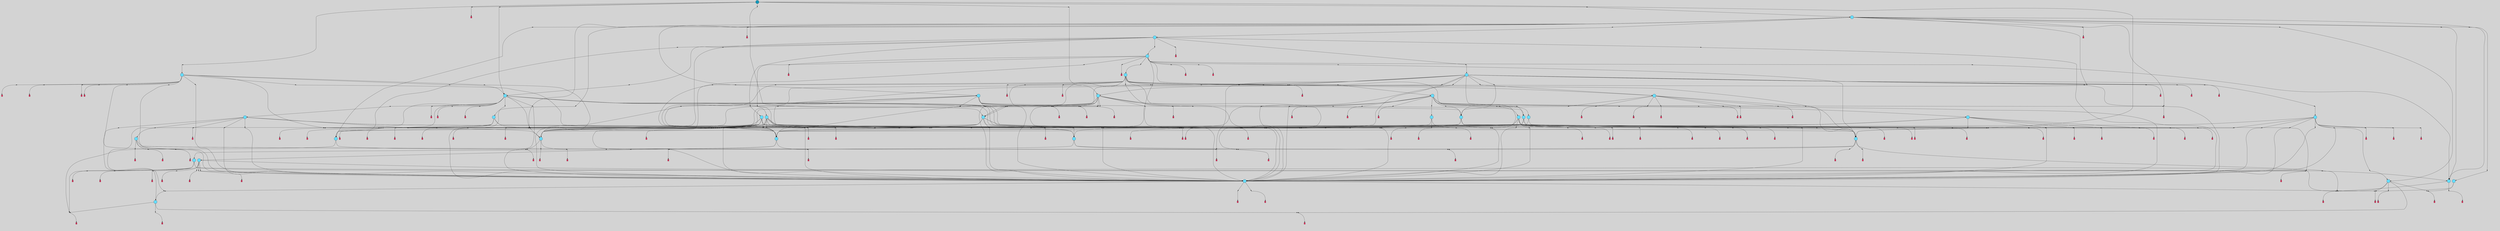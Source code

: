 // File exported with GEGELATI v1.3.1
// On the 2024-04-12 18:41:22
// With the File::TPGGraphDotExporter
digraph{
	graph[pad = "0.212, 0.055" bgcolor = lightgray]
	node[shape=circle style = filled label = ""]
		T0 [fillcolor="#66ddff"]
		T1 [fillcolor="#66ddff"]
		T2 [fillcolor="#66ddff"]
		T3 [fillcolor="#66ddff"]
		T4 [fillcolor="#66ddff"]
		T5 [fillcolor="#66ddff"]
		T6 [fillcolor="#66ddff"]
		T30 [fillcolor="#66ddff"]
		T117 [fillcolor="#66ddff"]
		T193 [fillcolor="#66ddff"]
		T215 [fillcolor="#66ddff"]
		T284 [fillcolor="#66ddff"]
		T531 [fillcolor="#66ddff"]
		T790 [fillcolor="#66ddff"]
		T1104 [fillcolor="#66ddff"]
		T1355 [fillcolor="#66ddff"]
		T1984 [fillcolor="#66ddff"]
		T2044 [fillcolor="#66ddff"]
		T2064 [fillcolor="#66ddff"]
		T2169 [fillcolor="#66ddff"]
		T2338 [fillcolor="#66ddff"]
		T2361 [fillcolor="#66ddff"]
		T2424 [fillcolor="#66ddff"]
		T2467 [fillcolor="#66ddff"]
		T3158 [fillcolor="#66ddff"]
		T3238 [fillcolor="#66ddff"]
		T3409 [fillcolor="#66ddff"]
		T3577 [fillcolor="#66ddff"]
		T3699 [fillcolor="#66ddff"]
		T3956 [fillcolor="#66ddff"]
		T4140 [fillcolor="#66ddff"]
		T4209 [fillcolor="#66ddff"]
		T5109 [fillcolor="#66ddff"]
		T5551 [fillcolor="#66ddff"]
		T5877 [fillcolor="#66ddff"]
		T6828 [fillcolor="#66ddff"]
		T7211 [fillcolor="#1199bb"]
		P200353 [fillcolor="#cccccc" shape=point] //
		I200353 [shape=box style=invis label="8|3&0|7#4|4#3|0#0|0#1|2#2|7&#92;n3|5&3|6#4|2#1|5#0|0#3|0#2|3&#92;n7|1&3|1#0|1#2|1#2|4#0|2#0|4&#92;n0|6&1|0#4|4#0|0#4|0#3|5#2|4&#92;n0|7&3|7#3|5#4|2#2|0#2|6#0|7&#92;n6|7&0|2#1|4#2|1#4|7#0|7#3|1&#92;n5|2&4|4#2|3#4|7#3|3#2|3#1|1&#92;n3|1&3|0#3|7#3|3#2|2#4|1#0|2&#92;n7|5&4|4#3|2#0|0#2|3#2|7#3|6&#92;n"]
		P200353 -> I200353[style=invis]
		A75984 [fillcolor="#ff3366" shape=box margin=0.03 width=0 height=0 label="0"]
		T0 -> P200353 -> A75984
		P200354 [fillcolor="#cccccc" shape=point] //
		I200354 [shape=box style=invis label="2|6&0|4#0|1#3|6#2|7#3|0#3|7&#92;n4|0&4|6#2|4#1|6#4|5#0|0#0|3&#92;n"]
		P200354 -> I200354[style=invis]
		A75985 [fillcolor="#ff3366" shape=box margin=0.03 width=0 height=0 label="1"]
		T0 -> P200354 -> A75985
		P200355 [fillcolor="#cccccc" shape=point] //
		I200355 [shape=box style=invis label="6|4&4|2#0|7#1|4#4|5#0|0#4|2&#92;n6|0&0|0#0|0#2|5#1|1#2|0#2|3&#92;n7|6&2|0#4|0#4|5#3|4#4|7#1|7&#92;n1|5&2|6#2|5#0|4#0|0#3|6#4|2&#92;n6|5&2|1#0|2#1|4#1|7#0|4#2|3&#92;n7|7&4|0#4|5#3|6#3|3#2|7#2|0&#92;n6|2&3|4#0|5#3|1#1|6#2|6#4|6&#92;n"]
		P200355 -> I200355[style=invis]
		A75986 [fillcolor="#ff3366" shape=box margin=0.03 width=0 height=0 label="1"]
		T1 -> P200355 -> A75986
		P200356 [fillcolor="#cccccc" shape=point] //
		I200356 [shape=box style=invis label="4|7&3|0#0|7#1|0#2|2#0|6#2|6&#92;n3|1&1|4#2|6#4|6#3|5#0|6#3|7&#92;n4|3&4|0#2|2#3|0#2|0#2|3#3|7&#92;n4|0&4|4#0|0#0|7#0|7#3|6#1|7&#92;n5|6&3|3#2|1#1|3#1|6#2|3#0|3&#92;n"]
		P200356 -> I200356[style=invis]
		A75987 [fillcolor="#ff3366" shape=box margin=0.03 width=0 height=0 label="2"]
		T1 -> P200356 -> A75987
		P200357 [fillcolor="#cccccc" shape=point] //
		I200357 [shape=box style=invis label="2|2&4|0#0|4#2|4#1|7#1|7#4|3&#92;n"]
		P200357 -> I200357[style=invis]
		A75988 [fillcolor="#ff3366" shape=box margin=0.03 width=0 height=0 label="2"]
		T2 -> P200357 -> A75988
		P200358 [fillcolor="#cccccc" shape=point] //
		I200358 [shape=box style=invis label="7|3&3|0#1|7#1|5#1|0#2|7#0|0&#92;n5|1&0|7#1|5#0|1#1|1#1|2#4|3&#92;n6|3&3|7#3|5#3|5#1|7#4|0#3|0&#92;n6|3&2|1#2|0#2|0#3|6#1|0#4|1&#92;n1|5&3|2#2|7#1|0#0|7#2|2#3|6&#92;n8|0&4|1#0|2#3|0#2|5#0|1#0|6&#92;n2|3&3|3#4|3#3|1#1|4#1|3#0|3&#92;n"]
		P200358 -> I200358[style=invis]
		A75989 [fillcolor="#ff3366" shape=box margin=0.03 width=0 height=0 label="3"]
		T2 -> P200358 -> A75989
		P200359 [fillcolor="#cccccc" shape=point] //
		I200359 [shape=box style=invis label="6|1&3|3#3|3#0|7#4|3#1|2#1|0&#92;n2|5&4|7#1|0#2|1#2|5#1|4#0|4&#92;n2|2&1|4#4|1#4|3#2|2#4|2#1|5&#92;n"]
		P200359 -> I200359[style=invis]
		A75990 [fillcolor="#ff3366" shape=box margin=0.03 width=0 height=0 label="3"]
		T3 -> P200359 -> A75990
		P200360 [fillcolor="#cccccc" shape=point] //
		I200360 [shape=box style=invis label="6|0&3|5#3|1#2|7#3|0#0|7#4|1&#92;n1|3&4|3#1|7#1|6#1|7#4|4#4|1&#92;n1|0&3|4#1|6#0|7#4|4#0|2#4|0&#92;n0|6&3|5#0|3#0|4#0|7#1|3#3|5&#92;n7|3&4|1#1|2#2|1#0|7#4|4#2|2&#92;n"]
		P200360 -> I200360[style=invis]
		A75991 [fillcolor="#ff3366" shape=box margin=0.03 width=0 height=0 label="4"]
		T3 -> P200360 -> A75991
		P200361 [fillcolor="#cccccc" shape=point] //
		I200361 [shape=box style=invis label="6|7&0|1#1|1#4|2#4|0#0|6#0|1&#92;n5|3&2|6#1|0#4|0#2|4#1|6#2|1&#92;n7|6&4|7#0|0#0|4#4|0#1|1#0|1&#92;n0|6&0|7#3|6#0|5#1|5#1|7#1|0&#92;n7|1&1|0#0|5#2|0#3|1#4|3#0|6&#92;n"]
		P200361 -> I200361[style=invis]
		A75992 [fillcolor="#ff3366" shape=box margin=0.03 width=0 height=0 label="4"]
		T4 -> P200361 -> A75992
		P200362 [fillcolor="#cccccc" shape=point] //
		I200362 [shape=box style=invis label="2|3&2|5#1|0#3|6#1|3#1|4#1|0&#92;n8|7&3|6#0|2#1|7#3|6#2|1#3|5&#92;n0|2&2|7#0|1#2|1#0|6#2|4#4|1&#92;n0|6&2|2#2|1#4|1#3|5#2|1#1|0&#92;n6|4&2|7#3|0#0|1#1|7#1|4#1|6&#92;n5|5&1|5#2|6#3|0#3|5#0|5#4|6&#92;n6|4&2|5#3|1#1|5#2|7#0|0#1|6&#92;n3|2&4|5#4|4#0|0#3|6#0|3#4|2&#92;n8|4&0|7#3|2#4|4#2|3#0|4#4|3&#92;n"]
		P200362 -> I200362[style=invis]
		A75993 [fillcolor="#ff3366" shape=box margin=0.03 width=0 height=0 label="5"]
		T4 -> P200362 -> A75993
		P200363 [fillcolor="#cccccc" shape=point] //
		I200363 [shape=box style=invis label="3|7&3|1#2|1#2|3#0|6#3|6#3|4&#92;n2|0&0|1#2|0#0|6#0|1#0|7#4|0&#92;n7|7&2|4#3|7#2|6#0|2#1|5#3|0&#92;n2|7&0|4#0|6#4|1#4|5#4|6#3|6&#92;n7|6&3|5#4|2#0|7#2|2#3|4#1|5&#92;n2|4&2|4#3|2#1|1#2|5#0|1#4|4&#92;n4|7&3|3#3|3#3|7#1|3#4|4#3|1&#92;n5|4&1|1#3|3#1|5#3|5#4|7#0|0&#92;n"]
		P200363 -> I200363[style=invis]
		A75994 [fillcolor="#ff3366" shape=box margin=0.03 width=0 height=0 label="5"]
		T5 -> P200363 -> A75994
		P200364 [fillcolor="#cccccc" shape=point] //
		I200364 [shape=box style=invis label="0|3&0|2#2|4#1|5#2|4#3|6#0|7&#92;n1|6&4|7#0|6#4|1#0|5#0|2#4|3&#92;n6|6&0|0#0|5#2|6#4|7#3|5#0|7&#92;n5|7&1|6#1|7#2|3#2|6#1|1#0|2&#92;n0|2&1|7#4|5#3|4#3|0#2|1#1|0&#92;n6|3&1|2#0|7#4|1#2|7#3|5#3|5&#92;n0|3&1|5#2|7#2|2#2|0#1|5#3|6&#92;n5|5&1|4#4|3#2|2#0|2#2|3#2|5&#92;n8|2&4|6#4|6#4|7#3|7#1|4#0|0&#92;n1|3&2|2#0|3#1|5#0|5#3|3#1|6&#92;n"]
		P200364 -> I200364[style=invis]
		A75995 [fillcolor="#ff3366" shape=box margin=0.03 width=0 height=0 label="6"]
		T5 -> P200364 -> A75995
		P200365 [fillcolor="#cccccc" shape=point] //
		I200365 [shape=box style=invis label="0|3&2|3#4|2#3|1#3|3#2|1#2|5&#92;n5|0&3|6#0|3#1|1#1|2#1|3#0|4&#92;n8|7&3|0#2|1#2|7#1|7#3|0#2|7&#92;n7|0&2|1#1|3#2|0#0|1#3|2#1|7&#92;n4|1&1|0#3|5#0|1#4|7#3|2#2|3&#92;n7|0&1|6#0|4#0|4#0|7#1|1#1|1&#92;n5|5&2|0#0|1#0|3#0|0#2|7#0|5&#92;n0|1&4|3#1|7#0|7#4|0#3|5#3|0&#92;n"]
		P200365 -> I200365[style=invis]
		A75996 [fillcolor="#ff3366" shape=box margin=0.03 width=0 height=0 label="6"]
		T6 -> P200365 -> A75996
		P200366 [fillcolor="#cccccc" shape=point] //
		I200366 [shape=box style=invis label="7|0&2|2#1|7#1|0#4|5#3|1#0|1&#92;n4|0&3|2#4|0#4|1#4|1#2|6#0|6&#92;n8|0&4|2#3|6#3|7#0|1#3|1#0|1&#92;n5|4&0|6#1|2#0|7#0|6#0|6#2|7&#92;n2|7&3|5#0|1#2|1#0|3#3|7#3|3&#92;n6|3&1|0#1|7#2|3#0|1#4|1#0|0&#92;n0|5&1|4#1|0#4|6#1|3#3|4#2|6&#92;n"]
		P200366 -> I200366[style=invis]
		A75997 [fillcolor="#ff3366" shape=box margin=0.03 width=0 height=0 label="7"]
		T6 -> P200366 -> A75997
		T1 -> P200366
		T4 -> P200354
		P200367 [fillcolor="#cccccc" shape=point] //
		I200367 [shape=box style=invis label="6|5&3|1#2|0#0|1#1|0#1|3#0|7&#92;n5|1&0|6#0|1#1|7#4|3#4|5#3|7&#92;n5|0&2|0#0|2#2|7#0|0#3|3#2|7&#92;n6|1&2|4#2|3#3|6#4|6#0|4#1|7&#92;n2|5&1|7#4|6#2|4#4|4#1|2#3|5&#92;n0|5&2|2#2|0#2|5#3|1#2|2#1|2&#92;n4|1&4|7#0|6#0|5#3|0#3|7#4|2&#92;n"]
		P200367 -> I200367[style=invis]
		A75998 [fillcolor="#ff3366" shape=box margin=0.03 width=0 height=0 label="8"]
		T6 -> P200367 -> A75998
		T30 -> P200363
		T30 -> P200364
		P200368 [fillcolor="#cccccc" shape=point] //
		I200368 [shape=box style=invis label="6|4&0|2#3|6#3|3#3|7#0|5#4|1&#92;n1|0&1|0#1|5#0|3#0|4#0|0#3|7&#92;n1|4&2|4#3|4#2|4#4|2#1|5#0|2&#92;n6|6&2|4#0|3#0|4#2|7#3|3#3|1&#92;n5|1&0|5#4|0#1|6#0|0#0|4#1|4&#92;n2|2&3|1#1|3#3|0#2|7#3|4#4|4&#92;n5|7&1|2#1|6#3|2#0|4#0|4#0|4&#92;n7|5&0|0#4|6#0|4#2|6#4|0#3|2&#92;n1|2&0|3#2|5#4|7#0|5#2|6#1|7&#92;n6|1&0|7#0|3#0|6#0|5#2|4#3|1&#92;n"]
		P200368 -> I200368[style=invis]
		A75999 [fillcolor="#ff3366" shape=box margin=0.03 width=0 height=0 label="7"]
		T30 -> P200368 -> A75999
		P200369 [fillcolor="#cccccc" shape=point] //
		I200369 [shape=box style=invis label="6|5&3|1#2|0#0|1#1|0#1|3#0|7&#92;n2|5&1|7#4|6#2|4#4|4#1|2#3|5&#92;n5|0&2|0#0|2#2|7#0|0#3|3#2|7&#92;n6|1&2|4#2|3#3|6#4|6#0|4#1|7&#92;n5|1&0|6#0|1#1|7#4|3#4|5#3|7&#92;n4|1&4|7#0|6#0|7#3|0#3|7#4|2&#92;n"]
		P200369 -> I200369[style=invis]
		A76000 [fillcolor="#ff3366" shape=box margin=0.03 width=0 height=0 label="8"]
		T30 -> P200369 -> A76000
		T30 -> P200360
		T117 -> P200368
		T117 -> P200353
		P200370 [fillcolor="#cccccc" shape=point] //
		I200370 [shape=box style=invis label="5|6&2|0#0|2#2|7#0|0#3|3#2|7&#92;n5|1&0|6#0|1#1|7#4|3#4|5#3|7&#92;n6|5&3|1#2|0#0|1#1|0#1|3#0|7&#92;n6|1&2|4#2|3#3|6#4|6#0|4#1|7&#92;n2|5&1|7#4|6#2|4#4|4#1|2#3|5&#92;n4|1&4|7#0|6#0|5#3|0#3|7#4|2&#92;n"]
		P200370 -> I200370[style=invis]
		A76001 [fillcolor="#ff3366" shape=box margin=0.03 width=0 height=0 label="8"]
		T117 -> P200370 -> A76001
		P200371 [fillcolor="#cccccc" shape=point] //
		I200371 [shape=box style=invis label="2|0&0|1#2|0#0|6#0|1#0|7#4|0&#92;n3|7&3|1#2|1#2|3#0|6#3|6#3|4&#92;n7|7&2|4#3|7#2|6#0|2#1|5#3|0&#92;n2|7&0|4#0|6#4|1#4|5#4|6#3|6&#92;n7|6&3|5#4|3#0|7#2|2#3|4#1|5&#92;n2|4&2|4#3|2#1|1#2|5#0|1#4|4&#92;n1|4&4|7#2|1#4|0#4|6#2|2#3|3&#92;n4|7&3|3#3|3#3|7#1|3#4|4#3|1&#92;n5|4&1|1#3|3#1|5#3|5#4|7#0|0&#92;n"]
		P200371 -> I200371[style=invis]
		A76002 [fillcolor="#ff3366" shape=box margin=0.03 width=0 height=0 label="5"]
		T193 -> P200371 -> A76002
		T193 -> P200364
		P200372 [fillcolor="#cccccc" shape=point] //
		I200372 [shape=box style=invis label="8|3&4|2#1|7#3|7#1|0#0|4#3|6&#92;n4|0&3|1#4|6#4|3#4|2#1|0#4|7&#92;n5|2&3|5#3|4#3|2#2|2#2|4#2|1&#92;n1|3&0|6#3|3#1|6#3|3#3|4#4|7&#92;n"]
		P200372 -> I200372[style=invis]
		A76003 [fillcolor="#ff3366" shape=box margin=0.03 width=0 height=0 label="0"]
		T193 -> P200372 -> A76003
		P200373 [fillcolor="#cccccc" shape=point] //
		I200373 [shape=box style=invis label="4|3&4|0#2|2#3|0#2|0#2|3#3|7&#92;n3|5&1|4#2|6#4|6#3|5#0|6#3|7&#92;n4|7&3|0#0|7#1|0#2|2#0|6#2|6&#92;n5|6&3|3#2|1#1|3#1|6#2|3#0|3&#92;n"]
		P200373 -> I200373[style=invis]
		T193 -> P200373 -> T117
		T215 -> P200360
		T215 -> P200366
		P200374 [fillcolor="#cccccc" shape=point] //
		I200374 [shape=box style=invis label="4|3&4|0#2|2#3|0#2|0#2|3#3|7&#92;n3|1&1|4#2|6#4|6#3|5#2|6#3|7&#92;n0|6&3|3#2|1#1|3#1|6#2|3#0|3&#92;n4|0&4|4#0|0#0|7#0|7#3|6#1|7&#92;n"]
		P200374 -> I200374[style=invis]
		A76004 [fillcolor="#ff3366" shape=box margin=0.03 width=0 height=0 label="2"]
		T215 -> P200374 -> A76004
		P200375 [fillcolor="#cccccc" shape=point] //
		I200375 [shape=box style=invis label="7|5&0|0#4|6#4|4#2|6#4|0#3|2&#92;n1|0&1|0#1|5#0|3#0|4#0|0#3|7&#92;n5|1&3|6#4|6#4|7#2|1#4|6#3|1&#92;n1|4&2|4#3|4#2|4#4|2#1|5#0|2&#92;n6|6&2|4#0|3#0|4#2|7#3|3#3|1&#92;n5|1&0|5#4|0#1|6#0|0#0|4#1|4&#92;n2|2&3|1#1|3#3|0#2|7#3|4#4|4&#92;n6|4&0|2#3|6#3|3#3|7#0|5#4|1&#92;n1|2&0|3#2|5#4|7#0|5#2|6#1|7&#92;n6|1&0|7#0|3#0|6#0|5#2|4#3|1&#92;n"]
		P200375 -> I200375[style=invis]
		A76005 [fillcolor="#ff3366" shape=box margin=0.03 width=0 height=0 label="7"]
		T215 -> P200375 -> A76005
		T215 -> P200367
		T284 -> P200358
		P200376 [fillcolor="#cccccc" shape=point] //
		I200376 [shape=box style=invis label="8|3&0|7#4|4#3|0#0|0#1|2#2|7&#92;n7|5&4|4#3|2#0|0#2|3#2|7#3|6&#92;n7|1&3|1#0|1#2|1#2|4#0|2#0|4&#92;n0|6&1|0#4|6#0|0#4|0#3|5#2|4&#92;n0|7&3|7#3|5#4|2#2|0#2|6#0|7&#92;n6|7&0|2#1|4#2|1#4|7#0|7#3|1&#92;n5|2&4|4#2|3#4|7#3|3#2|3#1|1&#92;n3|1&3|0#3|7#3|3#2|2#4|1#0|2&#92;n3|5&3|6#4|2#1|5#0|0#3|0#2|3&#92;n"]
		P200376 -> I200376[style=invis]
		A76006 [fillcolor="#ff3366" shape=box margin=0.03 width=0 height=0 label="0"]
		T284 -> P200376 -> A76006
		P200377 [fillcolor="#cccccc" shape=point] //
		I200377 [shape=box style=invis label="6|5&4|7#2|2#4|7#1|0#3|7#3|7&#92;n3|5&0|6#4|2#1|5#0|0#3|0#2|3&#92;n2|0&3|0#3|4#1|2#3|6#0|4#2|5&#92;n8|3&4|2#0|1#2|3#2|4#1|3#3|0&#92;n8|4&0|7#4|6#3|0#0|0#4|6#2|7&#92;n5|2&3|7#2|7#3|2#1|3#2|4#0|5&#92;n6|7&0|6#0|0#2|1#0|5#2|6#3|1&#92;n8|5&4|1#3|4#3|1#1|4#3|3#1|7&#92;n"]
		P200377 -> I200377[style=invis]
		A76007 [fillcolor="#ff3366" shape=box margin=0.03 width=0 height=0 label="0"]
		T284 -> P200377 -> A76007
		P200378 [fillcolor="#cccccc" shape=point] //
		I200378 [shape=box style=invis label="3|5&3|6#4|2#1|5#0|0#3|0#2|3&#92;n8|3&0|7#4|4#3|0#0|0#1|2#2|7&#92;n7|1&3|1#0|1#2|1#2|4#0|2#0|4&#92;n0|6&1|0#4|4#0|0#4|0#3|5#2|4&#92;n0|7&3|7#3|5#4|2#2|0#2|6#4|7&#92;n6|7&0|2#1|4#2|1#4|7#0|7#3|1&#92;n5|2&4|4#2|3#4|7#3|3#2|3#1|1&#92;n3|1&3|0#3|7#3|3#2|2#4|1#0|2&#92;n7|5&4|4#3|2#0|0#2|3#2|7#3|6&#92;n"]
		P200378 -> I200378[style=invis]
		A76008 [fillcolor="#ff3366" shape=box margin=0.03 width=0 height=0 label="0"]
		T284 -> P200378 -> A76008
		T284 -> P200360
		P200379 [fillcolor="#cccccc" shape=point] //
		I200379 [shape=box style=invis label="8|0&4|2#3|6#3|7#0|1#3|1#0|2&#92;n0|0&0|0#3|2#3|7#0|4#0|2#0|4&#92;n0|5&1|4#4|0#4|6#1|3#3|4#2|6&#92;n7|3&4|5#3|2#4|6#1|6#2|5#3|5&#92;n8|7&0|5#0|1#2|1#0|3#3|7#3|3&#92;n4|4&3|2#4|0#4|1#4|1#2|6#0|2&#92;n"]
		P200379 -> I200379[style=invis]
		A76009 [fillcolor="#ff3366" shape=box margin=0.03 width=0 height=0 label="7"]
		T531 -> P200379 -> A76009
		P200380 [fillcolor="#cccccc" shape=point] //
		I200380 [shape=box style=invis label="4|1&2|7#0|6#0|5#3|0#3|7#4|2&#92;n5|6&3|3#3|5#0|5#2|6#1|7#4|6&#92;n5|1&0|6#0|6#1|3#4|3#4|5#3|7&#92;n0|7&0|3#1|3#4|1#4|1#3|2#0|6&#92;n2|6&3|6#4|4#1|4#0|1#0|0#2|7&#92;n6|1&2|4#2|3#3|6#4|6#0|4#1|7&#92;n3|7&0|1#3|6#2|4#3|7#0|0#1|7&#92;n5|0&0|7#3|4#1|7#3|5#2|1#3|7&#92;n7|5&1|3#2|0#0|2#2|5#2|0#1|3&#92;n"]
		P200380 -> I200380[style=invis]
		A76010 [fillcolor="#ff3366" shape=box margin=0.03 width=0 height=0 label="8"]
		T531 -> P200380 -> A76010
		P200381 [fillcolor="#cccccc" shape=point] //
		I200381 [shape=box style=invis label="6|0&2|4#1|0#2|0#1|3#0|4#4|6&#92;n1|5&0|2#4|3#3|0#1|2#4|6#3|1&#92;n3|6&4|4#0|6#0|7#1|7#3|0#4|5&#92;n0|6&3|4#1|0#2|1#3|0#0|6#0|4&#92;n5|5&4|3#1|3#2|0#4|2#3|7#3|3&#92;n"]
		P200381 -> I200381[style=invis]
		A76011 [fillcolor="#ff3366" shape=box margin=0.03 width=0 height=0 label="5"]
		T531 -> P200381 -> A76011
		T531 -> P200366
		P200382 [fillcolor="#cccccc" shape=point] //
		I200382 [shape=box style=invis label="7|7&4|5#3|6#3|2#4|3#4|3#3|6&#92;n2|4&4|7#1|0#2|1#3|4#1|4#0|4&#92;n0|0&2|2#1|6#4|0#3|2#2|5#1|6&#92;n1|6&4|3#1|3#0|0#1|0#0|1#2|2&#92;n"]
		P200382 -> I200382[style=invis]
		A76012 [fillcolor="#ff3366" shape=box margin=0.03 width=0 height=0 label="3"]
		T531 -> P200382 -> A76012
		P200383 [fillcolor="#cccccc" shape=point] //
		I200383 [shape=box style=invis label="6|0&3|6#3|1#2|7#3|0#0|7#4|1&#92;n3|1&3|2#3|1#2|4#1|5#3|6#2|1&#92;n1|3&4|3#1|7#1|6#1|7#4|4#4|1&#92;n0|6&3|5#0|3#0|4#0|7#1|3#3|5&#92;n7|3&2|4#2|0#3|2#2|3#4|5#1|7&#92;n7|3&4|1#1|2#2|1#0|7#4|4#2|2&#92;n1|0&3|4#1|6#0|7#4|4#0|2#4|0&#92;n"]
		P200383 -> I200383[style=invis]
		A76013 [fillcolor="#ff3366" shape=box margin=0.03 width=0 height=0 label="4"]
		T790 -> P200383 -> A76013
		P200384 [fillcolor="#cccccc" shape=point] //
		I200384 [shape=box style=invis label="6|5&3|1#2|0#0|1#1|0#1|3#0|7&#92;n2|4&3|3#3|0#4|6#1|5#4|1#2|1&#92;n5|1&0|6#0|1#1|7#4|3#4|5#3|7&#92;n5|0&2|4#0|2#2|7#0|0#3|3#2|7&#92;n6|1&2|4#2|3#3|6#4|6#0|4#1|7&#92;n2|5&1|7#4|6#2|4#4|4#1|2#3|5&#92;n0|5&2|2#2|0#2|5#3|1#2|2#1|2&#92;n4|1&4|7#0|6#0|5#3|0#3|7#4|2&#92;n"]
		P200384 -> I200384[style=invis]
		A76014 [fillcolor="#ff3366" shape=box margin=0.03 width=0 height=0 label="8"]
		T790 -> P200384 -> A76014
		P200385 [fillcolor="#cccccc" shape=point] //
		I200385 [shape=box style=invis label="6|5&3|6#1|6#3|4#2|7#1|5#3|2&#92;n4|0&1|4#4|0#1|6#3|0#3|7#2|1&#92;n2|0&3|4#2|4#4|1#0|6#4|4#1|1&#92;n"]
		P200385 -> I200385[style=invis]
		A76015 [fillcolor="#ff3366" shape=box margin=0.03 width=0 height=0 label="8"]
		T790 -> P200385 -> A76015
		P200386 [fillcolor="#cccccc" shape=point] //
		I200386 [shape=box style=invis label="2|0&3|3#4|0#4|7#3|0#3|3#2|1&#92;n7|3&4|1#1|7#2|1#0|7#4|4#1|1&#92;n4|3&2|3#3|7#2|1#3|7#2|5#0|3&#92;n"]
		P200386 -> I200386[style=invis]
		T790 -> P200386 -> T3
		T790 -> P200353
		P200387 [fillcolor="#cccccc" shape=point] //
		I200387 [shape=box style=invis label="8|0&1|3#3|3#0|4#4|3#1|4#4|1&#92;n0|1&3|5#2|4#4|0#3|6#4|1#0|1&#92;n1|3&2|1#3|2#1|3#3|1#0|5#0|2&#92;n4|3&1|0#1|4#4|2#3|7#1|1#3|2&#92;n"]
		P200387 -> I200387[style=invis]
		T790 -> P200387 -> T193
		P200388 [fillcolor="#cccccc" shape=point] //
		I200388 [shape=box style=invis label="0|1&4|3#1|7#0|7#4|0#3|5#3|0&#92;n4|3&4|7#4|4#0|7#3|2#2|4#1|2&#92;n8|7&3|0#2|1#2|7#1|7#3|0#2|7&#92;n5|0&3|6#0|3#1|1#1|2#1|3#0|4&#92;n7|0&2|1#1|3#2|0#0|1#4|2#1|7&#92;n4|1&1|0#3|5#0|1#4|7#3|2#2|3&#92;n5|5&2|0#0|1#0|3#0|0#2|7#0|5&#92;n0|3&2|3#4|6#3|1#3|3#2|1#2|5&#92;n"]
		P200388 -> I200388[style=invis]
		A76016 [fillcolor="#ff3366" shape=box margin=0.03 width=0 height=0 label="6"]
		T1104 -> P200388 -> A76016
		P200389 [fillcolor="#cccccc" shape=point] //
		I200389 [shape=box style=invis label="7|2&2|3#1|3#2|4#1|7#4|0#0|7&#92;n1|0&4|1#4|6#1|6#2|3#4|1#3|2&#92;n"]
		P200389 -> I200389[style=invis]
		T1104 -> P200389 -> T790
		P200390 [fillcolor="#cccccc" shape=point] //
		I200390 [shape=box style=invis label="7|0&2|2#1|7#1|0#4|5#2|1#0|1&#92;n4|0&3|2#4|0#4|1#4|1#2|6#0|6&#92;n8|0&4|2#3|6#3|7#0|1#3|1#0|1&#92;n6|3&1|0#1|7#2|3#0|1#4|1#0|0&#92;n2|7&3|5#0|1#2|1#0|3#3|7#3|3&#92;n5|4&0|6#1|2#0|7#0|6#0|6#2|7&#92;n0|5&1|4#1|0#4|6#1|3#3|4#2|6&#92;n"]
		P200390 -> I200390[style=invis]
		T1104 -> P200390 -> T284
		P200391 [fillcolor="#cccccc" shape=point] //
		I200391 [shape=box style=invis label="7|3&3|0#1|7#1|5#1|0#2|7#0|0&#92;n8|0&4|1#0|2#3|0#2|5#0|1#0|6&#92;n2|3&3|3#3|3#3|1#1|2#1|3#0|3&#92;n1|5&3|2#2|7#1|0#0|7#2|5#3|6&#92;n0|4&4|0#0|4#4|1#3|1#4|2#3|5&#92;n6|3&2|2#2|0#2|0#3|6#1|0#4|1&#92;n"]
		P200391 -> I200391[style=invis]
		T1355 -> P200391 -> T531
		P200392 [fillcolor="#cccccc" shape=point] //
		I200392 [shape=box style=invis label="8|0&1|3#3|3#0|4#4|7#1|4#4|1&#92;n3|6&4|3#2|4#3|3#4|7#1|3#2|2&#92;n"]
		P200392 -> I200392[style=invis]
		T1355 -> P200392 -> T193
		P200393 [fillcolor="#cccccc" shape=point] //
		I200393 [shape=box style=invis label="7|2&2|2#1|7#1|0#4|5#3|1#0|1&#92;n6|3&1|0#1|7#2|3#0|1#4|1#0|0&#92;n8|0&4|2#3|6#3|7#0|1#3|1#0|1&#92;n5|4&0|6#1|2#0|7#0|6#0|6#2|7&#92;n0|5&1|4#1|0#4|6#1|3#3|4#2|6&#92;n4|0&3|2#4|0#4|1#4|1#2|6#0|6&#92;n2|7&3|5#0|1#2|1#0|0#3|7#3|3&#92;n"]
		P200393 -> I200393[style=invis]
		T1355 -> P200393 -> T117
		P200394 [fillcolor="#cccccc" shape=point] //
		I200394 [shape=box style=invis label="8|0&1|3#3|3#0|4#4|3#1|4#4|1&#92;n4|3&1|0#1|4#4|2#3|7#1|1#3|2&#92;n7|3&2|1#3|2#1|3#3|1#3|5#0|2&#92;n0|1&2|5#2|5#0|7#2|2#4|2#2|2&#92;n"]
		P200394 -> I200394[style=invis]
		T1355 -> P200394 -> T193
		P200395 [fillcolor="#cccccc" shape=point] //
		I200395 [shape=box style=invis label="2|2&2|2#0|7#4|4#3|4#1|0#0|3&#92;n4|0&3|6#3|4#1|6#4|5#0|0#0|3&#92;n"]
		P200395 -> I200395[style=invis]
		T1355 -> P200395 -> T4
		P200396 [fillcolor="#cccccc" shape=point] //
		I200396 [shape=box style=invis label="4|3&1|0#1|4#4|2#3|7#1|1#3|2&#92;n7|5&1|6#3|5#0|0#0|2#2|0#1|6&#92;n0|1&2|5#2|5#0|7#2|2#4|7#2|2&#92;n8|2&1|5#0|0#1|2#2|2#3|1#4|0&#92;n8|0&1|3#3|1#0|4#4|3#1|4#4|1&#92;n"]
		P200396 -> I200396[style=invis]
		T1355 -> P200396 -> T193
		P200397 [fillcolor="#cccccc" shape=point] //
		I200397 [shape=box style=invis label="4|0&2|6#4|0#2|4#1|3#1|4#3|5&#92;n5|5&2|2#3|3#2|3#1|5#1|3#3|2&#92;n3|3&2|1#2|0#2|6#3|5#2|1#1|5&#92;n"]
		P200397 -> I200397[style=invis]
		A76017 [fillcolor="#ff3366" shape=box margin=0.03 width=0 height=0 label="1"]
		T1355 -> P200397 -> A76017
		P200398 [fillcolor="#cccccc" shape=point] //
		I200398 [shape=box style=invis label="7|1&3|1#0|1#2|1#2|4#0|2#0|4&#92;n3|1&0|0#3|7#3|3#2|2#4|1#0|2&#92;n0|6&1|0#4|4#0|0#4|0#3|5#2|7&#92;n7|5&1|4#3|2#0|0#0|3#3|7#3|6&#92;n7|3&2|4#0|4#3|5#3|5#3|1#0|2&#92;n0|0&3|4#4|5#1|6#0|7#1|2#2|6&#92;n2|7&2|6#0|1#4|2#4|1#3|1#4|3&#92;n"]
		P200398 -> I200398[style=invis]
		T1355 -> P200398 -> T215
		P200399 [fillcolor="#cccccc" shape=point] //
		I200399 [shape=box style=invis label="8|0&1|3#3|3#0|4#4|3#0|4#4|1&#92;n0|1&2|5#2|5#0|7#2|7#4|2#2|2&#92;n6|2&0|1#3|3#0|2#0|5#3|7#3|3&#92;n7|3&2|1#3|2#1|3#3|1#3|5#0|2&#92;n"]
		P200399 -> I200399[style=invis]
		T1984 -> P200399 -> T1104
		P200400 [fillcolor="#cccccc" shape=point] //
		I200400 [shape=box style=invis label="8|3&4|4#3|1#2|4#4|5#2|0#0|1&#92;n2|2&2|4#2|0#3|2#2|5#2|4#0|0&#92;n4|0&3|6#0|5#1|7#2|1#2|2#0|2&#92;n1|0&1|7#3|1#0|0#0|4#3|5#2|5&#92;n8|7&1|5#1|0#2|1#3|3#3|7#3|3&#92;n"]
		P200400 -> I200400[style=invis]
		A76018 [fillcolor="#ff3366" shape=box margin=0.03 width=0 height=0 label="2"]
		T1984 -> P200400 -> A76018
		P200401 [fillcolor="#cccccc" shape=point] //
		I200401 [shape=box style=invis label="0|4&2|7#0|6#2|5#3|3#0|6#0|2&#92;n2|5&4|7#3|7#3|2#4|6#0|1#1|4&#92;n4|3&2|0#1|4#4|2#3|7#1|1#3|2&#92;n8|0&1|3#3|3#0|4#4|3#1|4#4|1&#92;n0|1&2|5#4|5#0|7#2|2#4|2#2|2&#92;n"]
		P200401 -> I200401[style=invis]
		T1984 -> P200401 -> T193
		P200402 [fillcolor="#cccccc" shape=point] //
		I200402 [shape=box style=invis label="2|0&1|2#3|2#0|2#3|1#1|3#2|6&#92;n7|4&2|1#4|5#4|4#0|2#3|3#0|3&#92;n"]
		P200402 -> I200402[style=invis]
		A76019 [fillcolor="#ff3366" shape=box margin=0.03 width=0 height=0 label="2"]
		T1984 -> P200402 -> A76019
		P200403 [fillcolor="#cccccc" shape=point] //
		I200403 [shape=box style=invis label="4|0&3|6#1|4#1|6#4|5#0|0#0|3&#92;n4|1&3|3#1|0#0|1#1|6#4|3#1|5&#92;n"]
		P200403 -> I200403[style=invis]
		T1984 -> P200403 -> T4
		T1984 -> P200394
		P200404 [fillcolor="#cccccc" shape=point] //
		I200404 [shape=box style=invis label="0|1&2|5#2|5#0|7#2|7#4|2#2|2&#92;n8|0&1|3#3|3#0|4#4|3#0|4#4|1&#92;n6|2&0|1#3|3#0|2#0|7#3|7#3|3&#92;n2|6&3|2#2|1#4|1#2|1#1|6#2|7&#92;n"]
		P200404 -> I200404[style=invis]
		T2044 -> P200404 -> T1104
		P200405 [fillcolor="#cccccc" shape=point] //
		I200405 [shape=box style=invis label="4|3&1|0#1|4#4|2#3|7#1|1#3|2&#92;n0|1&1|5#2|5#4|7#2|2#4|2#2|2&#92;n4|0&2|0#1|3#2|4#0|3#1|0#4|4&#92;n5|0&2|7#0|1#3|0#2|0#1|3#1|6&#92;n7|3&2|1#3|2#1|3#3|1#3|5#0|2&#92;n8|0&1|3#3|3#0|4#4|3#1|4#4|1&#92;n"]
		P200405 -> I200405[style=invis]
		T2044 -> P200405 -> T193
		P200406 [fillcolor="#cccccc" shape=point] //
		I200406 [shape=box style=invis label="4|0&3|6#2|4#1|6#4|5#0|0#0|3&#92;n2|6&0|4#0|1#3|6#2|7#3|0#3|7&#92;n"]
		P200406 -> I200406[style=invis]
		A76020 [fillcolor="#ff3366" shape=box margin=0.03 width=0 height=0 label="1"]
		T2044 -> P200406 -> A76020
		P200407 [fillcolor="#cccccc" shape=point] //
		I200407 [shape=box style=invis label="8|0&3|3#3|3#0|4#4|3#1|4#4|1&#92;n0|1&2|5#2|5#0|7#2|2#4|2#2|2&#92;n7|3&2|1#3|2#1|3#3|1#3|5#0|2&#92;n4|3&0|0#1|1#4|2#3|7#1|1#3|2&#92;n0|7&2|7#3|1#2|6#0|7#1|6#0|7&#92;n"]
		P200407 -> I200407[style=invis]
		T2044 -> P200407 -> T193
		P200408 [fillcolor="#cccccc" shape=point] //
		I200408 [shape=box style=invis label="5|4&0|6#1|2#0|7#0|6#0|6#2|7&#92;n4|0&3|2#4|0#4|1#4|1#2|6#0|6&#92;n8|0&4|2#3|6#3|7#0|1#3|1#0|1&#92;n7|0&2|2#1|7#1|0#4|5#3|1#0|1&#92;n2|7&3|5#0|1#2|1#0|3#3|7#3|3&#92;n6|3&1|0#1|7#2|3#0|1#4|1#0|0&#92;n0|5&0|4#1|0#4|6#1|3#3|4#2|6&#92;n"]
		P200408 -> I200408[style=invis]
		A76021 [fillcolor="#ff3366" shape=box margin=0.03 width=0 height=0 label="7"]
		T2044 -> P200408 -> A76021
		P200409 [fillcolor="#cccccc" shape=point] //
		I200409 [shape=box style=invis label="2|2&4|0#1|3#0|4#1|7#1|7#4|3&#92;n0|0&0|6#3|1#3|3#3|2#1|4#2|2&#92;n"]
		P200409 -> I200409[style=invis]
		A76022 [fillcolor="#ff3366" shape=box margin=0.03 width=0 height=0 label="2"]
		T2044 -> P200409 -> A76022
		P200410 [fillcolor="#cccccc" shape=point] //
		I200410 [shape=box style=invis label="7|5&1|4#3|2#0|0#0|3#3|7#3|6&#92;n3|1&0|0#1|7#3|3#2|2#4|1#0|2&#92;n0|6&1|0#4|4#0|0#4|0#3|5#2|7&#92;n7|1&3|1#0|1#2|1#2|4#0|2#0|4&#92;n1|1&2|6#1|4#2|7#2|6#1|0#2|0&#92;n0|0&3|4#4|5#1|6#0|7#1|2#2|6&#92;n7|3&2|4#0|4#3|5#3|5#0|1#0|2&#92;n2|7&2|6#0|1#4|2#4|1#3|1#4|3&#92;n"]
		P200410 -> I200410[style=invis]
		T2044 -> P200410 -> T215
		P200411 [fillcolor="#cccccc" shape=point] //
		I200411 [shape=box style=invis label="3|6&1|7#4|5#3|0#0|0#0|1#2|7&#92;n8|0&3|7#0|0#1|5#1|1#2|3#3|1&#92;n2|3&0|5#2|1#1|1#4|1#3|3#1|7&#92;n7|5&0|4#3|3#3|5#1|2#0|7#0|4&#92;n"]
		P200411 -> I200411[style=invis]
		A76023 [fillcolor="#ff3366" shape=box margin=0.03 width=0 height=0 label="0"]
		T2044 -> P200411 -> A76023
		P200412 [fillcolor="#cccccc" shape=point] //
		I200412 [shape=box style=invis label="4|1&0|0#0|0#3|3#0|0#0|1#0|0&#92;n4|5&2|6#2|3#3|7#2|5#0|4#0|2&#92;n0|0&0|2#2|4#1|5#2|4#3|6#0|7&#92;n2|1&1|3#0|0#4|4#2|1#1|7#0|4&#92;n7|3&1|3#4|3#0|7#1|4#3|3#0|5&#92;n1|3&4|3#4|7#4|5#2|2#2|3#2|5&#92;n7|1&0|4#1|1#1|0#0|6#0|6#4|3&#92;n6|7&1|1#1|3#0|2#2|7#1|5#4|5&#92;n"]
		P200412 -> I200412[style=invis]
		A76024 [fillcolor="#ff3366" shape=box margin=0.03 width=0 height=0 label="6"]
		T2064 -> P200412 -> A76024
		P200413 [fillcolor="#cccccc" shape=point] //
		I200413 [shape=box style=invis label="8|7&3|0#2|1#2|7#1|7#3|0#2|7&#92;n5|0&3|6#0|3#1|1#1|2#1|3#0|4&#92;n5|5&2|0#0|1#0|3#0|0#2|7#0|5&#92;n7|0&2|1#1|3#2|0#0|1#3|2#1|7&#92;n4|1&1|0#3|5#0|1#4|7#3|2#2|3&#92;n7|0&1|6#0|4#0|4#0|7#1|1#1|1&#92;n0|3&2|3#4|2#3|1#3|3#2|7#2|1&#92;n0|1&4|3#1|7#0|7#4|0#3|5#3|0&#92;n"]
		P200413 -> I200413[style=invis]
		A76025 [fillcolor="#ff3366" shape=box margin=0.03 width=0 height=0 label="6"]
		T2064 -> P200413 -> A76025
		P200414 [fillcolor="#cccccc" shape=point] //
		I200414 [shape=box style=invis label="8|0&1|3#3|3#0|4#4|3#1|4#4|1&#92;n4|3&1|0#1|4#4|2#3|7#1|1#3|2&#92;n8|3&3|5#4|6#4|6#0|0#2|0#2|1&#92;n7|3&2|1#3|2#1|3#3|1#3|5#0|2&#92;n0|1&2|5#2|5#0|7#2|2#4|2#2|2&#92;n"]
		P200414 -> I200414[style=invis]
		T2064 -> P200414 -> T193
		P200415 [fillcolor="#cccccc" shape=point] //
		I200415 [shape=box style=invis label="6|0&3|2#1|6#0|6#2|6#0|5#4|3&#92;n7|1&2|1#3|1#0|5#4|7#1|3#2|2&#92;n"]
		P200415 -> I200415[style=invis]
		A76026 [fillcolor="#ff3366" shape=box margin=0.03 width=0 height=0 label="2"]
		T2064 -> P200415 -> A76026
		P200416 [fillcolor="#cccccc" shape=point] //
		I200416 [shape=box style=invis label="4|0&3|2#4|0#4|1#0|1#2|6#0|6&#92;n7|0&2|2#1|7#1|0#4|5#3|1#0|1&#92;n4|6&4|2#0|0#0|4#0|3#0|0#2|4&#92;n7|7&1|0#2|3#4|2#0|2#3|1#2|2&#92;n2|7&3|5#0|1#2|1#0|3#3|7#3|3&#92;n5|7&1|6#0|2#0|3#4|6#4|5#1|7&#92;n0|5&1|4#1|0#4|6#1|3#3|4#2|6&#92;n6|1&4|0#3|6#3|7#0|1#3|1#0|1&#92;n"]
		P200416 -> I200416[style=invis]
		A76027 [fillcolor="#ff3366" shape=box margin=0.03 width=0 height=0 label="7"]
		T2064 -> P200416 -> A76027
		P200417 [fillcolor="#cccccc" shape=point] //
		I200417 [shape=box style=invis label="0|6&1|0#3|2#4|1#3|3#0|3#4|6&#92;n7|3&3|4#0|4#4|2#3|5#1|5#1|3&#92;n4|2&3|5#1|7#2|0#4|2#1|2#3|6&#92;n2|1&4|6#2|6#2|0#3|5#1|7#1|3&#92;n2|0&3|2#1|0#3|0#1|0#4|1#3|3&#92;n4|2&3|3#1|6#0|6#4|6#0|3#0|3&#92;n3|2&4|6#3|4#4|0#1|6#0|7#2|6&#92;n"]
		P200417 -> I200417[style=invis]
		T2064 -> P200417 -> T4
		P200418 [fillcolor="#cccccc" shape=point] //
		I200418 [shape=box style=invis label="3|7&3|1#2|1#2|3#0|6#3|6#3|4&#92;n2|0&0|1#2|0#0|6#0|1#0|7#4|1&#92;n2|4&2|4#3|2#1|1#2|5#0|1#4|4&#92;n2|7&0|4#0|6#4|1#4|5#4|6#3|6&#92;n6|3&0|0#1|7#2|5#0|2#3|2#0|1&#92;n7|6&3|5#4|2#0|7#2|2#3|4#1|5&#92;n7|7&2|4#3|7#2|6#0|2#1|5#3|0&#92;n4|7&3|3#3|3#3|7#1|3#4|4#3|1&#92;n5|4&1|1#3|3#1|5#3|5#4|7#0|0&#92;n"]
		P200418 -> I200418[style=invis]
		A76028 [fillcolor="#ff3366" shape=box margin=0.03 width=0 height=0 label="5"]
		T2064 -> P200418 -> A76028
		P200419 [fillcolor="#cccccc" shape=point] //
		I200419 [shape=box style=invis label="3|6&2|2#3|4#1|5#0|3#1|4#3|4&#92;n5|7&4|1#3|3#2|4#1|1#0|0#4|3&#92;n4|6&1|4#3|1#1|7#1|7#1|5#1|7&#92;n2|2&0|5#1|5#4|2#3|0#3|7#0|3&#92;n7|0&2|2#4|5#2|5#0|4#1|6#0|0&#92;n3|7&3|1#1|0#1|3#1|3#0|6#1|3&#92;n8|5&4|6#3|3#0|1#0|5#3|0#1|7&#92;n0|3&3|4#4|4#1|3#0|7#1|3#2|6&#92;n"]
		P200419 -> I200419[style=invis]
		T2169 -> P200419 -> T215
		P200420 [fillcolor="#cccccc" shape=point] //
		I200420 [shape=box style=invis label="1|6&0|3#1|0#4|5#0|1#0|7#3|0&#92;n5|1&2|3#4|7#3|1#3|3#4|6#2|2&#92;n7|0&3|6#4|1#3|7#3|1#2|0#4|2&#92;n"]
		P200420 -> I200420[style=invis]
		A76029 [fillcolor="#ff3366" shape=box margin=0.03 width=0 height=0 label="2"]
		T2169 -> P200420 -> A76029
		T2169 -> P200394
		P200421 [fillcolor="#cccccc" shape=point] //
		I200421 [shape=box style=invis label="2|4&2|1#2|1#4|5#1|4#3|4#1|5&#92;n8|2&0|3#1|1#1|3#1|7#1|7#3|2&#92;n7|5&4|4#3|2#4|0#4|3#2|2#0|6&#92;n5|3&0|4#1|6#1|0#1|3#2|7#1|2&#92;n7|6&1|4#1|7#2|6#4|7#1|6#1|7&#92;n0|2&1|1#0|6#2|4#1|7#4|7#0|7&#92;n1|0&0|2#2|0#3|1#1|5#0|2#0|1&#92;n7|1&0|7#3|4#3|2#1|4#4|1#1|3&#92;n"]
		P200421 -> I200421[style=invis]
		A76030 [fillcolor="#ff3366" shape=box margin=0.03 width=0 height=0 label="0"]
		T2169 -> P200421 -> A76030
		T2169 -> P200417
		P200422 [fillcolor="#cccccc" shape=point] //
		I200422 [shape=box style=invis label="6|1&2|3#2|0#2|4#1|3#1|2#2|5&#92;n7|0&2|5#1|7#1|0#4|5#3|1#0|1&#92;n2|7&3|5#0|1#2|1#0|3#3|7#3|3&#92;n8|0&4|2#3|6#3|7#0|1#3|1#0|1&#92;n4|0&3|2#4|0#4|1#4|1#2|6#0|6&#92;n5|4&0|6#1|2#3|7#0|6#0|6#2|7&#92;n0|5&1|4#1|0#4|6#1|3#3|4#2|6&#92;n"]
		P200422 -> I200422[style=invis]
		A76031 [fillcolor="#ff3366" shape=box margin=0.03 width=0 height=0 label="7"]
		T2169 -> P200422 -> A76031
		P200423 [fillcolor="#cccccc" shape=point] //
		I200423 [shape=box style=invis label="8|0&1|3#3|3#0|4#4|3#1|3#4|1&#92;n0|1&2|5#2|5#0|7#2|2#4|2#2|2&#92;n4|3&1|0#1|4#4|2#3|7#1|1#3|2&#92;n7|2&3|7#4|6#2|6#3|6#1|7#3|6&#92;n"]
		P200423 -> I200423[style=invis]
		T2169 -> P200423 -> T193
		P200424 [fillcolor="#cccccc" shape=point] //
		I200424 [shape=box style=invis label="5|4&3|5#0|6#0|3#1|3#1|6#0|5&#92;n0|2&3|5#3|0#0|3#3|4#3|7#4|0&#92;n4|7&0|5#0|6#4|3#2|5#3|5#3|2&#92;n3|4&4|5#4|7#4|4#2|2#4|5#3|6&#92;n1|7&0|4#0|3#1|2#1|3#4|7#3|0&#92;n4|0&2|1#3|1#0|5#4|7#2|5#2|2&#92;n2|7&0|4#0|5#0|1#1|7#4|3#1|2&#92;n"]
		P200424 -> I200424[style=invis]
		A76032 [fillcolor="#ff3366" shape=box margin=0.03 width=0 height=0 label="2"]
		T2169 -> P200424 -> A76032
		T2169 -> P200416
		P200425 [fillcolor="#cccccc" shape=point] //
		I200425 [shape=box style=invis label="0|0&0|0#3|2#3|7#0|4#0|2#0|4&#92;n8|0&0|5#0|1#2|1#0|3#3|7#3|3&#92;n4|4&3|2#4|0#1|1#4|1#2|6#0|2&#92;n0|5&1|4#4|0#4|6#1|3#3|4#2|6&#92;n6|4&3|3#4|5#4|6#2|1#4|0#1|6&#92;n0|3&4|5#3|2#4|6#1|6#2|5#3|5&#92;n"]
		P200425 -> I200425[style=invis]
		A76033 [fillcolor="#ff3366" shape=box margin=0.03 width=0 height=0 label="7"]
		T2169 -> P200425 -> A76033
		P200426 [fillcolor="#cccccc" shape=point] //
		I200426 [shape=box style=invis label="7|1&2|1#3|1#0|5#4|7#2|3#2|2&#92;n6|0&3|2#1|6#0|6#2|6#0|5#4|3&#92;n0|6&0|5#3|6#0|3#3|4#3|7#4|0&#92;n"]
		P200426 -> I200426[style=invis]
		A76034 [fillcolor="#ff3366" shape=box margin=0.03 width=0 height=0 label="2"]
		T2169 -> P200426 -> A76034
		P200427 [fillcolor="#cccccc" shape=point] //
		I200427 [shape=box style=invis label="3|1&1|4#2|6#4|6#3|5#0|6#3|7&#92;n5|6&3|3#2|1#1|3#1|6#2|3#4|3&#92;n4|0&4|4#0|0#0|7#0|7#3|6#1|7&#92;n4|3&4|0#2|2#3|0#2|0#2|3#3|7&#92;n"]
		P200427 -> I200427[style=invis]
		A76035 [fillcolor="#ff3366" shape=box margin=0.03 width=0 height=0 label="2"]
		T2169 -> P200427 -> A76035
		P200428 [fillcolor="#cccccc" shape=point] //
		I200428 [shape=box style=invis label="2|3&3|7#0|3#0|3#2|4#4|1#3|7&#92;n2|4&0|3#0|2#2|3#0|7#4|4#3|4&#92;n6|0&3|2#4|5#0|3#2|4#4|6#0|5&#92;n5|7&2|5#3|1#4|2#3|5#1|3#1|3&#92;n4|2&2|7#3|3#4|6#2|7#4|2#4|1&#92;n8|4&3|4#1|5#2|5#4|2#1|4#0|0&#92;n3|5&0|1#0|4#1|3#1|6#1|4#1|5&#92;n2|7&1|2#3|2#2|2#3|1#1|3#2|6&#92;n"]
		P200428 -> I200428[style=invis]
		A76036 [fillcolor="#ff3366" shape=box margin=0.03 width=0 height=0 label="2"]
		T2169 -> P200428 -> A76036
		P200429 [fillcolor="#cccccc" shape=point] //
		I200429 [shape=box style=invis label="0|0&3|7#1|5#3|4#2|3#3|1#4|2&#92;n6|4&2|7#3|0#0|1#1|7#1|4#1|6&#92;n0|2&2|7#0|1#2|1#0|6#2|4#4|1&#92;n8|7&3|6#0|2#1|7#3|6#2|1#3|5&#92;n0|6&2|2#2|1#4|1#3|5#2|1#1|0&#92;n1|7&2|4#3|5#2|6#1|4#4|3#0|7&#92;n5|5&1|5#2|6#4|0#3|5#0|5#4|6&#92;n6|4&2|5#3|1#1|5#2|7#0|0#1|6&#92;n3|2&4|5#4|4#0|0#3|6#0|3#4|2&#92;n8|4&0|7#3|2#4|4#2|3#0|1#4|3&#92;n"]
		P200429 -> I200429[style=invis]
		A76037 [fillcolor="#ff3366" shape=box margin=0.03 width=0 height=0 label="5"]
		T2169 -> P200429 -> A76037
		P200430 [fillcolor="#cccccc" shape=point] //
		I200430 [shape=box style=invis label="8|0&1|3#3|3#0|4#4|3#0|4#4|1&#92;n6|2&0|1#3|5#0|2#0|5#3|7#3|3&#92;n0|1&2|5#2|5#0|7#2|7#4|2#2|2&#92;n"]
		P200430 -> I200430[style=invis]
		T2338 -> P200430 -> T1104
		T2338 -> P200405
		P200431 [fillcolor="#cccccc" shape=point] //
		I200431 [shape=box style=invis label="4|0&0|4#3|4#0|4#4|4#0|2#2|0&#92;n8|0&1|5#3|3#0|4#4|3#1|4#4|1&#92;n0|4&2|7#0|1#2|3#3|3#0|6#0|2&#92;n"]
		P200431 -> I200431[style=invis]
		T2338 -> P200431 -> T193
		P200432 [fillcolor="#cccccc" shape=point] //
		I200432 [shape=box style=invis label="2|2&4|0#0|4#2|7#1|7#1|7#4|3&#92;n"]
		P200432 -> I200432[style=invis]
		A76038 [fillcolor="#ff3366" shape=box margin=0.03 width=0 height=0 label="2"]
		T2338 -> P200432 -> A76038
		T2338 -> P200426
		T2338 -> P200406
		T2338 -> P200373
		P200433 [fillcolor="#cccccc" shape=point] //
		I200433 [shape=box style=invis label="7|6&3|4#1|2#1|4#0|2#2|6#3|3&#92;n5|1&0|6#0|1#2|7#4|3#4|5#3|7&#92;n2|5&1|7#4|6#2|4#4|4#1|2#3|5&#92;n6|1&4|7#0|6#0|7#3|0#3|7#3|2&#92;n6|1&2|4#2|3#3|6#4|6#0|4#1|7&#92;n5|0&2|0#0|2#2|7#0|0#3|3#2|7&#92;n6|5&3|1#2|0#0|1#1|0#1|3#0|7&#92;n"]
		P200433 -> I200433[style=invis]
		T2338 -> P200433 -> T0
		P200434 [fillcolor="#cccccc" shape=point] //
		I200434 [shape=box style=invis label="8|0&1|3#3|3#0|4#4|3#0|4#4|1&#92;n4|4&1|4#3|3#0|1#1|4#0|1#4|6&#92;n0|1&2|5#2|5#0|7#2|7#4|2#2|2&#92;n3|5&0|4#1|4#1|6#2|6#0|7#2|6&#92;n6|2&0|1#3|3#0|2#0|7#3|7#3|3&#92;n"]
		P200434 -> I200434[style=invis]
		T2361 -> P200434 -> T1104
		P200435 [fillcolor="#cccccc" shape=point] //
		I200435 [shape=box style=invis label="8|7&3|0#2|3#2|7#1|7#3|0#2|7&#92;n3|2&3|2#1|2#1|4#4|0#2|3#2|5&#92;n5|0&3|6#0|3#1|1#1|2#1|3#0|4&#92;n4|1&1|0#3|5#0|1#4|7#3|2#2|3&#92;n7|0&2|1#1|3#2|4#0|1#3|2#1|4&#92;n0|1&4|3#1|7#0|0#4|0#3|5#3|0&#92;n"]
		P200435 -> I200435[style=invis]
		T2361 -> P200435 -> T30
		P200436 [fillcolor="#cccccc" shape=point] //
		I200436 [shape=box style=invis label="7|0&2|2#1|7#1|0#4|5#3|1#0|1&#92;n5|4&0|6#1|2#4|7#0|6#0|6#2|7&#92;n8|0&4|2#3|6#3|7#0|1#3|1#0|1&#92;n2|3&1|7#2|1#2|0#0|7#0|6#4|5&#92;n6|3&1|0#1|7#2|3#0|1#4|1#0|0&#92;n2|7&3|5#0|1#2|1#0|3#3|7#3|3&#92;n4|0&3|2#4|0#4|1#4|1#2|6#0|6&#92;n0|5&1|4#1|0#4|6#1|3#3|3#2|6&#92;n"]
		P200436 -> I200436[style=invis]
		A76039 [fillcolor="#ff3366" shape=box margin=0.03 width=0 height=0 label="7"]
		T2361 -> P200436 -> A76039
		P200437 [fillcolor="#cccccc" shape=point] //
		I200437 [shape=box style=invis label="4|6&1|0#1|4#4|2#3|7#1|1#3|2&#92;n0|1&2|5#2|5#0|7#2|2#4|7#2|2&#92;n8|0&1|3#3|1#0|4#4|3#1|4#4|1&#92;n7|5&1|3#3|5#0|0#0|2#2|0#1|6&#92;n"]
		P200437 -> I200437[style=invis]
		T2361 -> P200437 -> T193
		P200438 [fillcolor="#cccccc" shape=point] //
		I200438 [shape=box style=invis label="8|0&0|2#4|5#3|1#0|1#3|7#1|2&#92;n7|7&2|5#4|0#3|0#1|3#2|1#1|7&#92;n5|1&4|3#4|6#2|3#3|1#2|3#4|7&#92;n"]
		P200438 -> I200438[style=invis]
		A76040 [fillcolor="#ff3366" shape=box margin=0.03 width=0 height=0 label="2"]
		T2361 -> P200438 -> A76040
		P200439 [fillcolor="#cccccc" shape=point] //
		I200439 [shape=box style=invis label="4|7&3|2#2|4#1|5#4|5#1|0#2|3&#92;n7|0&1|6#1|0#2|4#4|1#3|3#2|1&#92;n6|1&3|0#2|2#2|7#0|2#2|7#3|7&#92;n8|4&0|1#1|3#1|4#2|1#4|6#3|1&#92;n0|4&0|5#0|6#4|5#4|6#1|3#2|2&#92;n5|3&4|1#1|3#4|7#2|1#0|5#2|4&#92;n"]
		P200439 -> I200439[style=invis]
		T2361 -> P200439 -> T193
		P200440 [fillcolor="#cccccc" shape=point] //
		I200440 [shape=box style=invis label="0|4&1|6#3|7#3|4#3|5#4|0#1|6&#92;n0|1&2|5#2|5#4|3#2|2#4|2#2|2&#92;n5|1&2|7#2|5#0|1#0|7#3|4#0|2&#92;n4|3&2|7#0|4#2|4#1|5#4|0#0|2&#92;n8|0&1|3#3|3#0|4#4|3#1|4#4|1&#92;n3|3&3|4#2|4#4|4#3|2#3|3#3|5&#92;n"]
		P200440 -> I200440[style=invis]
		T2361 -> P200440 -> T193
		P200441 [fillcolor="#cccccc" shape=point] //
		I200441 [shape=box style=invis label="6|4&1|3#4|2#4|5#3|1#1|3#0|3&#92;n4|2&1|2#4|1#4|3#2|1#1|1#0|5&#92;n2|7&3|0#1|3#2|3#0|6#0|7#2|5&#92;n4|3&1|0#1|4#4|2#3|7#1|1#3|2&#92;n5|3&0|5#0|3#3|7#0|1#1|3#3|0&#92;n7|0&2|1#3|2#1|3#3|1#3|3#0|2&#92;n"]
		P200441 -> I200441[style=invis]
		T2361 -> P200441 -> T193
		P200442 [fillcolor="#cccccc" shape=point] //
		I200442 [shape=box style=invis label="2|0&1|2#3|2#0|2#3|1#1|3#2|3&#92;n5|6&0|2#4|2#0|3#4|4#1|2#2|0&#92;n"]
		P200442 -> I200442[style=invis]
		A76041 [fillcolor="#ff3366" shape=box margin=0.03 width=0 height=0 label="2"]
		T2361 -> P200442 -> A76041
		T2361 -> P200414
		P200443 [fillcolor="#cccccc" shape=point] //
		I200443 [shape=box style=invis label="6|2&0|1#3|3#0|2#0|5#3|7#3|3&#92;n6|6&4|4#4|1#2|7#1|3#2|3#3|1&#92;n8|0&1|3#3|3#0|4#4|3#0|4#4|1&#92;n7|7&0|3#1|1#4|1#0|0#1|5#2|7&#92;n0|1&2|5#2|5#0|7#2|7#4|2#2|2&#92;n7|3&2|1#3|2#1|3#3|1#3|7#0|2&#92;n"]
		P200443 -> I200443[style=invis]
		T2424 -> P200443 -> T1984
		P200444 [fillcolor="#cccccc" shape=point] //
		I200444 [shape=box style=invis label="8|7&0|5#4|0#3|3#3|3#3|5#3|0&#92;n4|1&1|5#1|5#3|3#2|5#3|1#3|4&#92;n4|6&2|6#0|3#1|1#0|0#2|5#3|6&#92;n4|0&1|3#1|5#4|5#0|6#4|3#3|0&#92;n2|3&3|2#0|5#4|7#2|7#2|4#2|5&#92;n"]
		P200444 -> I200444[style=invis]
		A76042 [fillcolor="#ff3366" shape=box margin=0.03 width=0 height=0 label="1"]
		T2424 -> P200444 -> A76042
		P200445 [fillcolor="#cccccc" shape=point] //
		I200445 [shape=box style=invis label="0|3&2|3#4|2#3|1#3|3#2|1#2|5&#92;n4|4&2|1#1|2#0|7#0|2#3|5#1|6&#92;n3|7&3|5#3|5#3|2#0|6#4|4#1|7&#92;n7|0&2|1#1|3#2|0#0|1#3|2#1|7&#92;n4|1&1|0#3|5#0|1#4|7#3|4#2|3&#92;n5|5&2|0#0|1#0|3#0|0#2|7#0|5&#92;n7|0&1|6#0|4#0|4#0|7#3|1#1|1&#92;n5|0&3|6#0|3#1|1#1|2#1|3#0|4&#92;n0|1&4|3#1|7#0|7#4|0#3|5#3|2&#92;n"]
		P200445 -> I200445[style=invis]
		A76043 [fillcolor="#ff3366" shape=box margin=0.03 width=0 height=0 label="6"]
		T2424 -> P200445 -> A76043
		P200446 [fillcolor="#cccccc" shape=point] //
		I200446 [shape=box style=invis label="7|1&3|1#0|1#2|1#2|4#0|2#0|4&#92;n3|1&0|0#3|7#3|3#2|2#4|1#0|2&#92;n1|6&2|4#3|3#0|0#3|6#2|4#0|3&#92;n7|5&1|4#3|2#0|0#0|3#3|7#3|6&#92;n0|6&1|0#0|4#0|0#4|0#3|5#2|7&#92;n7|3&2|4#0|4#3|5#3|5#3|1#0|2&#92;n0|0&3|4#4|5#1|6#0|7#1|2#2|6&#92;n2|7&2|6#0|1#4|2#4|1#3|1#4|3&#92;n"]
		P200446 -> I200446[style=invis]
		T2424 -> P200446 -> T215
		P200447 [fillcolor="#cccccc" shape=point] //
		I200447 [shape=box style=invis label="7|0&2|5#1|7#1|0#4|5#3|1#0|1&#92;n2|7&3|5#0|1#2|1#0|3#3|7#3|3&#92;n8|0&4|2#3|6#3|7#0|1#3|1#0|1&#92;n5|4&0|6#1|2#0|7#0|6#0|6#2|7&#92;n4|0&3|2#4|0#4|1#4|1#2|6#0|6&#92;n0|5&1|4#1|0#4|6#1|3#3|4#2|6&#92;n"]
		P200447 -> I200447[style=invis]
		A76044 [fillcolor="#ff3366" shape=box margin=0.03 width=0 height=0 label="7"]
		T2424 -> P200447 -> A76044
		P200448 [fillcolor="#cccccc" shape=point] //
		I200448 [shape=box style=invis label="6|4&4|2#0|7#1|4#4|5#0|0#4|2&#92;n0|5&3|2#4|3#2|4#3|0#3|3#1|7&#92;n6|5&2|1#0|2#1|4#1|7#0|4#2|3&#92;n5|6&2|4#0|2#0|5#2|5#0|6#4|0&#92;n7|6&2|0#4|0#4|5#3|4#4|7#1|7&#92;n1|5&2|6#2|5#0|4#0|0#3|6#4|2&#92;n6|0&0|0#0|0#2|5#0|1#2|0#2|3&#92;n7|7&4|0#4|5#3|6#3|3#2|7#2|0&#92;n"]
		P200448 -> I200448[style=invis]
		A76045 [fillcolor="#ff3366" shape=box margin=0.03 width=0 height=0 label="1"]
		T2424 -> P200448 -> A76045
		P200449 [fillcolor="#cccccc" shape=point] //
		I200449 [shape=box style=invis label="2|4&2|1#2|1#4|5#1|4#3|4#1|5&#92;n8|2&0|3#1|1#1|3#1|7#1|7#3|2&#92;n7|5&4|4#3|2#4|0#4|3#2|2#0|6&#92;n5|3&0|4#1|6#1|0#1|3#2|7#1|2&#92;n1|0&0|2#2|0#3|1#1|5#0|2#0|1&#92;n7|6&1|4#1|7#2|6#4|6#1|6#1|7&#92;n0|2&1|1#0|6#2|4#1|7#4|7#0|7&#92;n1|0&2|7#3|2#2|0#3|1#1|3#2|7&#92;n"]
		P200449 -> I200449[style=invis]
		A76046 [fillcolor="#ff3366" shape=box margin=0.03 width=0 height=0 label="0"]
		T2424 -> P200449 -> A76046
		P200450 [fillcolor="#cccccc" shape=point] //
		I200450 [shape=box style=invis label="8|0&3|2#1|6#0|6#2|6#0|5#4|3&#92;n"]
		P200450 -> I200450[style=invis]
		A76047 [fillcolor="#ff3366" shape=box margin=0.03 width=0 height=0 label="2"]
		T2424 -> P200450 -> A76047
		P200451 [fillcolor="#cccccc" shape=point] //
		I200451 [shape=box style=invis label="2|3&1|3#3|6#4|5#1|3#4|4#3|3&#92;n7|1&0|3#4|5#4|6#0|6#2|5#1|5&#92;n3|5&1|0#3|0#3|5#3|7#4|0#0|2&#92;n0|0&0|5#4|5#3|6#0|6#2|2#4|5&#92;n1|1&4|7#4|2#2|1#1|5#1|1#1|7&#92;n"]
		P200451 -> I200451[style=invis]
		A76048 [fillcolor="#ff3366" shape=box margin=0.03 width=0 height=0 label="2"]
		T2467 -> P200451 -> A76048
		T2467 -> P200394
		T2467 -> P200421
		T2467 -> P200417
		P200452 [fillcolor="#cccccc" shape=point] //
		I200452 [shape=box style=invis label="0|1&2|5#2|5#0|7#2|2#4|2#2|2&#92;n8|0&1|3#3|3#0|4#4|3#1|3#4|1&#92;n5|2&3|7#4|6#2|6#3|6#1|7#3|6&#92;n"]
		P200452 -> I200452[style=invis]
		T2467 -> P200452 -> T193
		T2467 -> P200424
		P200453 [fillcolor="#cccccc" shape=point] //
		I200453 [shape=box style=invis label="4|3&1|4#1|5#4|2#3|1#3|1#3|2&#92;n8|0&1|3#3|3#0|4#4|3#4|4#4|1&#92;n"]
		P200453 -> I200453[style=invis]
		T2467 -> P200453 -> T193
		T2467 -> P200416
		P200454 [fillcolor="#cccccc" shape=point] //
		I200454 [shape=box style=invis label="0|0&0|0#3|2#3|7#0|4#0|2#0|4&#92;n8|0&0|5#0|1#2|1#0|3#3|7#3|3&#92;n4|4&3|2#4|0#4|1#4|1#2|6#0|2&#92;n0|5&1|4#4|0#4|6#1|3#3|4#2|6&#92;n0|3&4|5#3|2#4|6#1|6#2|5#3|5&#92;n"]
		P200454 -> I200454[style=invis]
		A76049 [fillcolor="#ff3366" shape=box margin=0.03 width=0 height=0 label="7"]
		T2467 -> P200454 -> A76049
		T2467 -> P200427
		P200455 [fillcolor="#cccccc" shape=point] //
		I200455 [shape=box style=invis label="0|5&3|0#0|2#0|7#4|0#3|4#1|6&#92;n7|4&1|1#4|5#4|4#1|2#2|3#0|3&#92;n5|3&3|3#3|2#3|7#0|2#2|7#2|6&#92;n2|0&1|2#3|2#0|2#3|1#1|3#2|6&#92;n"]
		P200455 -> I200455[style=invis]
		A76050 [fillcolor="#ff3366" shape=box margin=0.03 width=0 height=0 label="2"]
		T2467 -> P200455 -> A76050
		T2467 -> P200426
		T2467 -> P200399
		P200456 [fillcolor="#cccccc" shape=point] //
		I200456 [shape=box style=invis label="0|0&2|1#1|5#3|5#1|3#2|5#0|0&#92;n1|5&4|2#4|2#2|1#4|1#1|6#1|7&#92;n0|1&3|6#0|0#1|3#1|0#0|1#3|1&#92;n2|7&1|1#4|3#3|7#0|5#1|0#0|2&#92;n"]
		P200456 -> I200456[style=invis]
		T2467 -> P200456 -> T1355
		P200457 [fillcolor="#cccccc" shape=point] //
		I200457 [shape=box style=invis label="2|6&0|4#0|1#3|6#2|3#3|0#3|7&#92;n4|0&3|6#1|2#1|6#4|2#0|0#0|3&#92;n3|7&1|5#2|5#1|1#2|3#2|5#1|2&#92;n1|3&1|1#0|2#1|5#3|4#1|2#1|5&#92;n3|1&4|2#2|2#2|5#4|6#3|4#3|7&#92;n5|0&1|1#1|3#2|2#2|4#2|2#0|2&#92;n5|7&2|2#2|6#4|5#0|7#0|7#3|3&#92;n"]
		P200457 -> I200457[style=invis]
		T3158 -> P200457 -> T4
		P200458 [fillcolor="#cccccc" shape=point] //
		I200458 [shape=box style=invis label="2|3&0|0#2|6#2|5#4|3#2|2#3|6&#92;n4|1&1|2#2|3#1|6#1|0#0|3#1|6&#92;n1|5&1|0#0|1#3|7#4|5#2|3#3|6&#92;n2|0&4|4#3|5#3|2#4|2#4|0#0|0&#92;n5|6&3|3#4|1#1|3#1|3#2|3#0|3&#92;n"]
		P200458 -> I200458[style=invis]
		A76051 [fillcolor="#ff3366" shape=box margin=0.03 width=0 height=0 label="2"]
		T3158 -> P200458 -> A76051
		P200459 [fillcolor="#cccccc" shape=point] //
		I200459 [shape=box style=invis label="3|3&1|2#3|4#4|0#4|7#4|3#4|1&#92;n6|3&3|0#0|4#4|4#2|0#0|7#0|4&#92;n2|1&1|1#4|1#0|3#4|3#2|7#3|7&#92;n7|3&1|0#1|1#4|1#1|2#2|5#1|5&#92;n7|4&0|2#0|4#4|2#4|0#4|7#4|2&#92;n8|2&0|2#2|7#2|1#1|1#3|5#3|4&#92;n8|0&0|6#0|5#0|6#2|5#0|3#3|6&#92;n5|3&0|0#2|2#1|2#0|7#1|0#3|1&#92;n3|7&2|0#2|3#0|0#2|0#3|3#0|7&#92;n8|1&3|2#2|7#3|6#2|6#1|0#4|0&#92;n"]
		P200459 -> I200459[style=invis]
		T3158 -> P200459 -> T6
		P200460 [fillcolor="#cccccc" shape=point] //
		I200460 [shape=box style=invis label="8|0&1|3#3|4#0|4#4|3#0|4#4|1&#92;n5|2&3|4#4|2#0|0#3|0#3|5#3|7&#92;n7|3&2|1#3|2#3|3#3|1#3|5#4|2&#92;n"]
		P200460 -> I200460[style=invis]
		T3158 -> P200460 -> T1104
		P200461 [fillcolor="#cccccc" shape=point] //
		I200461 [shape=box style=invis label="1|0&3|1#3|2#3|0#3|0#1|0#4|7&#92;n7|1&2|4#3|4#4|6#0|3#3|2#2|1&#92;n1|3&1|4#4|2#1|1#4|7#3|5#0|6&#92;n7|2&4|7#0|1#3|5#4|0#2|7#1|2&#92;n"]
		P200461 -> I200461[style=invis]
		T3158 -> P200461 -> T2424
		P200462 [fillcolor="#cccccc" shape=point] //
		I200462 [shape=box style=invis label="2|5&1|3#4|6#2|5#4|2#4|6#0|5&#92;n0|0&3|4#0|5#1|6#0|7#1|2#2|6&#92;n2|1&4|3#2|1#2|1#0|0#2|6#0|1&#92;n3|4&2|4#3|7#1|0#2|6#4|6#0|0&#92;n4|1&3|2#0|7#3|3#2|2#0|1#0|2&#92;n"]
		P200462 -> I200462[style=invis]
		T3158 -> P200462 -> T2169
		P200463 [fillcolor="#cccccc" shape=point] //
		I200463 [shape=box style=invis label="1|3&1|2#3|4#2|4#3|2#2|2#3|4&#92;n0|2&3|6#0|0#4|2#4|1#0|3#3|3&#92;n6|3&1|0#1|7#1|4#0|1#1|1#3|0&#92;n0|0&3|2#4|0#4|1#4|1#2|6#0|6&#92;n8|0&4|2#3|6#3|7#0|1#0|1#0|1&#92;n"]
		P200463 -> I200463[style=invis]
		T3158 -> P200463 -> T2338
		P200464 [fillcolor="#cccccc" shape=point] //
		I200464 [shape=box style=invis label="7|4&1|1#4|5#4|4#3|2#3|3#0|3&#92;n2|0&1|2#3|2#0|2#3|1#1|3#3|6&#92;n0|5&3|0#0|2#0|7#4|0#3|4#4|6&#92;n"]
		P200464 -> I200464[style=invis]
		A76052 [fillcolor="#ff3366" shape=box margin=0.03 width=0 height=0 label="2"]
		T3158 -> P200464 -> A76052
		P200465 [fillcolor="#cccccc" shape=point] //
		I200465 [shape=box style=invis label="7|4&1|1#4|5#4|4#3|2#3|3#0|3&#92;n4|4&1|5#4|2#2|7#4|3#3|0#1|2&#92;n2|0&1|2#2|2#0|2#3|6#1|3#2|6&#92;n"]
		P200465 -> I200465[style=invis]
		T3158 -> P200465 -> T1984
		T3158 -> P200398
		P200466 [fillcolor="#cccccc" shape=point] //
		I200466 [shape=box style=invis label="8|7&0|3#3|3#0|4#4|3#4|4#3|6&#92;n7|2&4|2#3|0#0|4#3|6#1|1#0|7&#92;n3|0&0|7#3|6#0|0#2|4#4|7#0|5&#92;n"]
		P200466 -> I200466[style=invis]
		T3158 -> P200466 -> T193
		P200467 [fillcolor="#cccccc" shape=point] //
		I200467 [shape=box style=invis label="3|1&0|3#0|3#2|1#1|0#2|0#3|3&#92;n2|5&4|1#4|0#4|7#0|5#4|5#1|2&#92;n5|4&0|6#1|1#3|7#0|2#0|4#2|7&#92;n5|6&4|0#2|3#0|5#2|3#3|4#1|5&#92;n8|0&4|2#3|6#3|7#0|1#3|1#0|1&#92;n3|4&3|1#2|4#4|4#4|6#3|6#1|5&#92;n"]
		P200467 -> I200467[style=invis]
		A76053 [fillcolor="#ff3366" shape=box margin=0.03 width=0 height=0 label="7"]
		T3158 -> P200467 -> A76053
		P200468 [fillcolor="#cccccc" shape=point] //
		I200468 [shape=box style=invis label="2|6&3|6#3|3#2|5#2|3#2|3#4|4&#92;n4|0&3|3#0|7#1|3#1|7#0|4#4|4&#92;n"]
		P200468 -> I200468[style=invis]
		T3158 -> P200468 -> T2361
		P200469 [fillcolor="#cccccc" shape=point] //
		I200469 [shape=box style=invis label="1|0&1|6#3|1#2|1#1|2#3|0#0|4&#92;n6|5&1|5#0|4#4|3#3|3#2|1#3|4&#92;n"]
		P200469 -> I200469[style=invis]
		A76054 [fillcolor="#ff3366" shape=box margin=0.03 width=0 height=0 label="2"]
		T3158 -> P200469 -> A76054
		T3158 -> P200380
		P200470 [fillcolor="#cccccc" shape=point] //
		I200470 [shape=box style=invis label="6|0&0|0#0|5#2|6#4|7#3|5#0|7&#92;n0|3&2|7#2|2#2|2#2|1#2|6#0|7&#92;n6|3&1|2#0|7#4|1#2|7#3|5#3|2&#92;n8|5&4|6#4|6#4|7#3|7#1|4#0|0&#92;n8|6&4|7#4|4#0|1#0|5#2|5#2|6&#92;n5|5&1|4#4|3#2|2#0|2#1|0#2|7&#92;n7|5&0|6#3|0#3|5#4|3#4|6#3|6&#92;n0|3&1|5#2|7#2|2#2|0#1|5#3|6&#92;n5|7&1|6#1|7#2|3#2|6#1|1#0|2&#92;n"]
		P200470 -> I200470[style=invis]
		A76055 [fillcolor="#ff3366" shape=box margin=0.03 width=0 height=0 label="6"]
		T3238 -> P200470 -> A76055
		P200471 [fillcolor="#cccccc" shape=point] //
		I200471 [shape=box style=invis label="4|1&1|7#0|5#0|5#3|4#1|6#4|4&#92;n2|3&0|0#2|6#2|5#4|3#2|2#3|6&#92;n3|6&3|3#4|1#1|3#1|3#2|3#0|3&#92;n2|0&4|4#3|5#3|2#4|2#4|0#0|0&#92;n1|5&1|0#0|1#3|7#4|5#2|3#3|6&#92;n"]
		P200471 -> I200471[style=invis]
		A76056 [fillcolor="#ff3366" shape=box margin=0.03 width=0 height=0 label="2"]
		T3238 -> P200471 -> A76056
		P200472 [fillcolor="#cccccc" shape=point] //
		I200472 [shape=box style=invis label="1|3&1|2#3|4#2|3#3|2#2|2#3|4&#92;n8|0&4|2#3|6#3|7#0|1#0|1#0|1&#92;n0|2&3|6#0|0#4|2#4|1#0|3#3|3&#92;n6|3&1|0#1|7#2|4#0|1#1|1#3|0&#92;n4|0&3|2#4|0#4|1#4|1#2|6#0|6&#92;n2|7&3|5#0|1#2|1#0|3#3|7#3|3&#92;n"]
		P200472 -> I200472[style=invis]
		A76057 [fillcolor="#ff3366" shape=box margin=0.03 width=0 height=0 label="7"]
		T3238 -> P200472 -> A76057
		P200473 [fillcolor="#cccccc" shape=point] //
		I200473 [shape=box style=invis label="6|2&0|1#0|3#0|2#0|5#3|7#3|3&#92;n0|1&2|5#2|5#0|7#2|7#4|2#2|2&#92;n8|0&1|3#3|3#0|4#4|3#0|4#4|1&#92;n"]
		P200473 -> I200473[style=invis]
		T3238 -> P200473 -> T1104
		T3238 -> P200394
		P200474 [fillcolor="#cccccc" shape=point] //
		I200474 [shape=box style=invis label="3|2&2|4#4|3#1|3#3|5#1|5#3|5&#92;n7|1&3|1#0|1#2|1#2|4#0|2#0|4&#92;n0|6&1|0#4|4#0|0#4|0#3|5#2|7&#92;n7|5&1|4#3|2#0|0#0|3#3|7#3|6&#92;n7|3&2|4#0|4#3|5#3|5#3|1#0|2&#92;n0|0&3|4#4|5#1|6#0|7#1|2#2|6&#92;n2|1&2|6#0|1#4|2#4|1#3|1#4|3&#92;n"]
		P200474 -> I200474[style=invis]
		T3238 -> P200474 -> T215
		P200475 [fillcolor="#cccccc" shape=point] //
		I200475 [shape=box style=invis label="8|0&3|0#2|1#0|1#1|4#4|5#0|2&#92;n"]
		P200475 -> I200475[style=invis]
		T3238 -> P200475 -> T193
		P200476 [fillcolor="#cccccc" shape=point] //
		I200476 [shape=box style=invis label="0|0&4|7#3|4#2|4#4|6#0|4#4|2&#92;n4|5&3|2#3|3#0|6#1|2#1|3#3|5&#92;n"]
		P200476 -> I200476[style=invis]
		A76058 [fillcolor="#ff3366" shape=box margin=0.03 width=0 height=0 label="1"]
		T3238 -> P200476 -> A76058
		T3238 -> P200417
		P200477 [fillcolor="#cccccc" shape=point] //
		I200477 [shape=box style=invis label="8|6&1|3#3|3#0|4#4|3#1|4#4|1&#92;n2|3&1|6#2|4#3|7#3|3#3|0#4|3&#92;n4|6&1|4#2|7#3|3#1|7#3|0#0|2&#92;n8|0&4|5#2|4#0|2#4|4#2|1#2|5&#92;n1|5&4|3#0|6#4|1#4|4#4|0#2|3&#92;n3|5&2|0#0|5#2|3#0|4#4|0#4|1&#92;n"]
		P200477 -> I200477[style=invis]
		T3238 -> P200477 -> T193
		P200478 [fillcolor="#cccccc" shape=point] //
		I200478 [shape=box style=invis label="8|3&0|7#4|4#3|0#0|0#1|2#2|7&#92;n7|7&3|1#0|1#2|1#2|4#0|2#0|4&#92;n3|5&3|6#4|2#1|5#0|0#3|0#2|3&#92;n0|6&1|0#4|4#0|0#4|0#3|5#2|4&#92;n0|7&3|7#3|5#4|2#2|0#2|6#0|7&#92;n6|7&0|2#1|4#2|1#4|7#0|7#3|1&#92;n5|2&4|4#2|3#4|7#3|3#2|3#1|1&#92;n7|5&4|4#3|2#0|0#2|3#2|7#3|6&#92;n"]
		P200478 -> I200478[style=invis]
		A76059 [fillcolor="#ff3366" shape=box margin=0.03 width=0 height=0 label="0"]
		T3238 -> P200478 -> A76059
		P200479 [fillcolor="#cccccc" shape=point] //
		I200479 [shape=box style=invis label="6|0&3|0#1|6#0|6#0|6#0|5#4|3&#92;n4|0&2|4#2|4#2|1#4|5#1|3#3|7&#92;n1|1&3|1#0|0#3|0#3|5#3|3#3|4&#92;n7|2&2|6#1|3#4|0#3|5#3|1#0|2&#92;n"]
		P200479 -> I200479[style=invis]
		A76060 [fillcolor="#ff3366" shape=box margin=0.03 width=0 height=0 label="2"]
		T3238 -> P200479 -> A76060
		P200480 [fillcolor="#cccccc" shape=point] //
		I200480 [shape=box style=invis label="5|0&2|0#0|2#2|3#0|0#3|3#2|7&#92;n4|1&4|7#0|6#0|5#3|0#3|7#4|2&#92;n7|5&3|1#2|0#0|1#1|0#1|3#0|7&#92;n2|5&1|7#4|6#2|4#4|4#1|2#3|5&#92;n0|3&0|2#0|2#0|2#3|6#1|3#0|6&#92;n0|5&2|2#2|0#2|5#3|1#2|2#1|2&#92;n5|1&0|6#0|5#1|7#4|3#4|5#3|7&#92;n"]
		P200480 -> I200480[style=invis]
		A76061 [fillcolor="#ff3366" shape=box margin=0.03 width=0 height=0 label="8"]
		T3238 -> P200480 -> A76061
		P200481 [fillcolor="#cccccc" shape=point] //
		I200481 [shape=box style=invis label="7|0&3|6#4|1#3|7#3|1#2|0#4|2&#92;n5|1&2|3#4|7#3|1#3|3#4|6#2|2&#92;n5|4&3|3#0|4#0|6#3|5#4|0#4|2&#92;n"]
		P200481 -> I200481[style=invis]
		A76062 [fillcolor="#ff3366" shape=box margin=0.03 width=0 height=0 label="2"]
		T3238 -> P200481 -> A76062
		P200482 [fillcolor="#cccccc" shape=point] //
		I200482 [shape=box style=invis label="7|1&3|1#0|1#2|1#2|4#0|2#0|4&#92;n3|1&0|0#3|7#3|3#2|2#4|1#0|2&#92;n0|3&1|0#4|4#0|0#4|0#3|5#2|7&#92;n7|5&1|4#3|2#0|0#0|3#3|7#3|6&#92;n7|3&2|4#0|4#3|5#3|5#3|1#0|2&#92;n2|7&2|6#0|1#4|2#4|1#3|1#4|3&#92;n0|0&3|4#4|5#1|6#0|7#1|2#2|6&#92;n"]
		P200482 -> I200482[style=invis]
		T3238 -> P200482 -> T215
		P200483 [fillcolor="#cccccc" shape=point] //
		I200483 [shape=box style=invis label="5|0&1|6#4|5#2|4#3|1#0|4#3|3&#92;n1|6&2|0#1|0#0|7#2|3#2|2#2|1&#92;n8|0&4|0#2|1#0|1#1|4#4|5#0|2&#92;n"]
		P200483 -> I200483[style=invis]
		T3409 -> P200483 -> T193
		P200484 [fillcolor="#cccccc" shape=point] //
		I200484 [shape=box style=invis label="0|1&1|5#2|5#0|3#2|2#4|0#2|2&#92;n7|4&0|0#1|4#0|1#0|4#2|4#1|1&#92;n8|0&1|3#3|3#0|4#4|3#1|4#4|1&#92;n"]
		P200484 -> I200484[style=invis]
		T3409 -> P200484 -> T2
		P200485 [fillcolor="#cccccc" shape=point] //
		I200485 [shape=box style=invis label="0|1&2|5#2|5#0|7#2|2#4|2#4|2&#92;n8|0&1|3#3|3#0|4#4|3#1|0#4|1&#92;n4|3&1|0#1|4#4|2#3|7#1|1#3|2&#92;n"]
		P200485 -> I200485[style=invis]
		T3409 -> P200485 -> T1
		P200486 [fillcolor="#cccccc" shape=point] //
		I200486 [shape=box style=invis label="2|0&0|7#3|5#3|0#1|7#1|2#2|2&#92;n0|2&0|5#1|2#1|2#3|2#0|7#4|6&#92;n5|5&4|6#0|1#4|5#3|1#3|0#2|6&#92;n1|1&4|5#2|1#4|4#3|5#0|1#3|1&#92;n0|0&0|7#1|6#0|5#2|3#0|6#4|5&#92;n5|6&2|0#4|7#3|2#2|3#1|1#3|0&#92;n4|3&2|6#3|1#3|7#3|5#1|1#2|7&#92;n5|2&4|0#1|3#4|0#4|6#0|7#3|3&#92;n4|6&0|4#0|6#2|7#1|7#2|0#2|2&#92;n0|2&1|3#1|4#3|7#3|3#2|0#2|0&#92;n"]
		P200486 -> I200486[style=invis]
		A76063 [fillcolor="#ff3366" shape=box margin=0.03 width=0 height=0 label="2"]
		T3409 -> P200486 -> A76063
		P200487 [fillcolor="#cccccc" shape=point] //
		I200487 [shape=box style=invis label="2|7&3|6#0|1#2|1#0|3#3|7#3|3&#92;n7|0&2|2#1|7#1|0#4|5#3|1#0|1&#92;n0|5&2|6#4|6#0|7#3|1#0|7#2|4&#92;n4|6&4|2#0|0#0|4#0|3#0|0#2|4&#92;n7|7&1|0#2|3#4|2#0|2#3|1#2|2&#92;n4|0&3|2#4|0#4|1#0|1#2|6#0|6&#92;n5|7&1|6#0|2#0|3#4|6#4|5#1|7&#92;n6|1&4|0#3|6#3|7#0|1#3|1#0|1&#92;n"]
		P200487 -> I200487[style=invis]
		A76064 [fillcolor="#ff3366" shape=box margin=0.03 width=0 height=0 label="7"]
		T3409 -> P200487 -> A76064
		P200488 [fillcolor="#cccccc" shape=point] //
		I200488 [shape=box style=invis label="2|6&3|4#0|7#0|3#4|5#1|0#1|6&#92;n2|4&2|1#2|1#4|5#1|4#3|4#1|5&#92;n7|6&1|4#1|7#2|6#4|6#1|6#0|7&#92;n8|2&0|3#1|1#1|3#1|7#1|7#3|2&#92;n0|4&2|5#2|5#0|7#3|0#3|7#4|7&#92;n5|3&0|4#1|6#1|0#1|3#1|7#1|2&#92;n1|0&0|2#2|0#3|1#1|5#0|2#0|1&#92;n1|0&2|7#3|2#2|0#3|1#1|3#0|7&#92;n0|2&1|1#0|6#2|4#1|7#4|7#0|7&#92;n7|5&4|4#3|2#4|0#4|3#2|2#0|6&#92;n"]
		P200488 -> I200488[style=invis]
		A76065 [fillcolor="#ff3366" shape=box margin=0.03 width=0 height=0 label="0"]
		T3409 -> P200488 -> A76065
		P200489 [fillcolor="#cccccc" shape=point] //
		I200489 [shape=box style=invis label="8|4&2|0#2|4#4|7#0|4#1|2#4|4&#92;n7|3&2|1#3|2#3|3#3|1#4|5#0|2&#92;n5|1&2|2#4|1#3|5#0|5#4|1#2|0&#92;n1|0&2|1#0|3#0|1#0|3#4|1#3|3&#92;n"]
		P200489 -> I200489[style=invis]
		T3409 -> P200489 -> T2044
		T3409 -> P200462
		P200490 [fillcolor="#cccccc" shape=point] //
		I200490 [shape=box style=invis label="1|2&2|3#2|2#3|6#1|4#3|6#1|6&#92;n6|5&0|5#2|4#4|3#3|3#2|7#4|1&#92;n4|1&1|7#0|5#0|5#3|4#1|6#4|4&#92;n2|0&4|4#3|5#3|2#4|2#4|0#0|0&#92;n0|1&3|2#2|7#4|5#4|5#1|6#3|2&#92;n2|3&0|0#2|6#2|5#4|3#2|2#3|6&#92;n1|1&1|0#0|1#3|7#4|5#2|3#3|6&#92;n"]
		P200490 -> I200490[style=invis]
		T3409 -> P200490 -> T3238
		P200491 [fillcolor="#cccccc" shape=point] //
		I200491 [shape=box style=invis label="2|0&1|2#2|2#0|2#3|6#1|3#2|6&#92;n4|4&1|5#4|2#2|7#4|3#3|0#1|2&#92;n4|4&1|1#4|5#4|4#3|2#3|3#0|3&#92;n"]
		P200491 -> I200491[style=invis]
		T3409 -> P200491 -> T1984
		P200492 [fillcolor="#cccccc" shape=point] //
		I200492 [shape=box style=invis label="5|0&2|2#0|5#0|0#1|7#2|6#0|4&#92;n2|7&2|0#4|1#4|3#3|3#1|0#0|0&#92;n4|5&4|4#4|4#2|0#4|5#1|5#1|6&#92;n4|2&2|3#1|2#4|6#2|6#1|3#2|7&#92;n"]
		P200492 -> I200492[style=invis]
		T3409 -> P200492 -> T193
		P200493 [fillcolor="#cccccc" shape=point] //
		I200493 [shape=box style=invis label="4|6&1|0#1|4#4|6#3|7#1|0#3|2&#92;n0|1&2|5#2|5#0|7#2|2#4|7#2|2&#92;n5|6&2|1#0|5#3|0#3|3#1|6#3|6&#92;n0|6&1|1#1|2#3|1#0|6#0|2#4|5&#92;n2|5&3|3#2|4#4|7#4|4#3|5#3|1&#92;n8|0&1|3#3|1#0|4#4|3#1|4#4|1&#92;n"]
		P200493 -> I200493[style=invis]
		T3409 -> P200493 -> T193
		P200494 [fillcolor="#cccccc" shape=point] //
		I200494 [shape=box style=invis label="8|0&4|5#2|0#2|7#4|5#1|3#2|3&#92;n5|6&3|3#2|1#1|3#1|6#2|3#4|3&#92;n3|1&1|4#2|6#4|6#3|5#0|6#3|7&#92;n4|0&4|4#0|0#0|7#0|7#3|6#1|7&#92;n"]
		P200494 -> I200494[style=invis]
		A76066 [fillcolor="#ff3366" shape=box margin=0.03 width=0 height=0 label="2"]
		T3409 -> P200494 -> A76066
		P200495 [fillcolor="#cccccc" shape=point] //
		I200495 [shape=box style=invis label="6|7&0|0#3|3#3|5#4|7#3|3#1|0&#92;n8|0&1|3#3|4#0|4#4|3#0|4#4|1&#92;n5|2&3|4#4|2#3|0#3|0#3|5#3|7&#92;n7|3&2|1#3|2#3|3#3|1#3|5#4|2&#92;n"]
		P200495 -> I200495[style=invis]
		T3577 -> P200495 -> T1104
		P200496 [fillcolor="#cccccc" shape=point] //
		I200496 [shape=box style=invis label="4|3&4|0#1|4#4|2#3|7#1|1#3|2&#92;n7|0&2|1#3|2#1|3#3|1#3|5#0|2&#92;n"]
		P200496 -> I200496[style=invis]
		T3577 -> P200496 -> T2424
		P200497 [fillcolor="#cccccc" shape=point] //
		I200497 [shape=box style=invis label="7|3&2|6#4|7#3|5#1|7#0|4#3|3&#92;n2|5&1|3#4|6#2|5#4|2#4|6#0|5&#92;n0|0&3|4#0|5#1|6#0|7#1|2#2|6&#92;n2|1&4|3#2|1#2|1#0|0#2|6#0|1&#92;n4|1&0|2#0|7#3|3#2|2#0|1#0|2&#92;n3|4&2|4#3|7#1|0#2|6#4|6#0|0&#92;n"]
		P200497 -> I200497[style=invis]
		T3577 -> P200497 -> T2169
		T3577 -> P200463
		T3577 -> P200464
		P200498 [fillcolor="#cccccc" shape=point] //
		I200498 [shape=box style=invis label="0|6&1|1#4|2#2|4#3|5#0|3#3|0&#92;n4|6&2|2#3|4#1|5#2|3#0|4#2|2&#92;n7|5&1|4#3|2#0|0#0|3#3|7#1|6&#92;n6|2&1|3#2|0#2|5#0|2#0|4#3|4&#92;n7|0&2|6#2|7#3|3#2|5#3|7#3|0&#92;n0|6&1|0#4|4#0|5#4|6#3|5#2|3&#92;n"]
		P200498 -> I200498[style=invis]
		T3577 -> P200498 -> T215
		P200499 [fillcolor="#cccccc" shape=point] //
		I200499 [shape=box style=invis label="7|0&2|1#3|2#1|3#3|1#3|5#0|2&#92;n0|1&2|5#2|5#0|7#2|7#4|2#2|2&#92;n6|2&0|1#3|3#0|2#0|5#3|7#3|3&#92;n5|0&0|4#0|4#1|6#4|5#1|4#4|6&#92;n"]
		P200499 -> I200499[style=invis]
		T3577 -> P200499 -> T1104
		P200500 [fillcolor="#cccccc" shape=point] //
		I200500 [shape=box style=invis label="5|3&3|1#2|5#4|2#1|4#3|4#0|4&#92;n6|5&3|2#1|3#1|1#3|6#0|2#1|3&#92;n0|4&3|3#4|7#1|3#1|7#0|7#1|4&#92;n4|0&0|3#4|1#4|2#2|1#0|7#2|3&#92;n2|6&0|5#4|6#2|2#1|4#3|7#4|5&#92;n8|6&1|3#0|5#4|1#4|7#4|6#3|1&#92;n3|3&3|1#3|1#3|7#3|1#1|4#1|4&#92;n"]
		P200500 -> I200500[style=invis]
		T3577 -> P200500 -> T193
		P200501 [fillcolor="#cccccc" shape=point] //
		I200501 [shape=box style=invis label="2|3&0|3#4|3#3|1#1|3#1|3#0|3&#92;n0|0&4|0#4|2#3|0#0|3#2|2#1|2&#92;n8|0&1|7#4|3#4|5#3|4#1|2#1|1&#92;n2|2&4|2#0|6#3|3#3|5#0|0#1|3&#92;n"]
		P200501 -> I200501[style=invis]
		A76067 [fillcolor="#ff3366" shape=box margin=0.03 width=0 height=0 label="3"]
		T3577 -> P200501 -> A76067
		T3577 -> P200401
		T3577 -> P200464
		P200502 [fillcolor="#cccccc" shape=point] //
		I200502 [shape=box style=invis label="6|0&3|6#3|1#2|7#3|0#0|7#4|1&#92;n6|4&1|5#4|3#3|1#1|4#3|0#4|2&#92;n3|1&3|2#3|1#2|4#1|5#3|6#2|1&#92;n1|0&3|4#1|6#0|7#4|4#0|2#4|0&#92;n0|6&3|5#0|5#0|4#0|7#1|3#3|5&#92;n7|3&2|4#2|0#3|2#2|3#4|5#1|7&#92;n7|3&4|1#1|2#2|1#0|7#4|4#2|2&#92;n1|3&4|3#1|7#1|6#1|7#4|4#4|1&#92;n"]
		P200502 -> I200502[style=invis]
		A76068 [fillcolor="#ff3366" shape=box margin=0.03 width=0 height=0 label="4"]
		T3577 -> P200502 -> A76068
		P200503 [fillcolor="#cccccc" shape=point] //
		I200503 [shape=box style=invis label="4|3&1|0#3|4#4|2#3|7#1|1#3|2&#92;n1|1&3|5#2|4#4|6#3|6#1|5#4|1&#92;n6|2&3|2#1|3#4|0#2|7#0|2#2|0&#92;n8|0&1|3#0|3#0|4#4|3#1|4#4|1&#92;n7|4&0|5#4|2#4|7#0|1#0|6#3|2&#92;n0|2&0|1#0|3#1|2#1|6#3|2#0|5&#92;n3|3&4|0#3|2#0|6#1|7#4|5#3|5&#92;n0|1&2|5#2|5#0|7#0|2#4|2#2|2&#92;n7|3&2|1#0|2#1|3#3|1#3|5#0|2&#92;n"]
		P200503 -> I200503[style=invis]
		T3577 -> P200503 -> T193
		P200504 [fillcolor="#cccccc" shape=point] //
		I200504 [shape=box style=invis label="3|4&1|1#2|7#2|1#2|7#1|0#4|7&#92;n7|0&1|1#4|3#1|0#0|3#0|4#4|7&#92;n6|1&2|4#2|3#3|6#4|6#0|7#1|7&#92;n6|5&3|1#2|0#0|1#1|0#1|2#0|1&#92;n5|1&0|6#0|1#2|7#4|3#4|5#3|7&#92;n4|1&4|7#0|6#0|7#3|0#3|7#3|2&#92;n2|1&1|4#4|1#0|3#1|3#4|7#3|3&#92;n"]
		P200504 -> I200504[style=invis]
		T3577 -> P200504 -> T6
		P200505 [fillcolor="#cccccc" shape=point] //
		I200505 [shape=box style=invis label="0|6&1|0#3|2#4|1#3|3#0|3#4|6&#92;n7|3&3|4#0|4#4|2#3|5#1|5#1|3&#92;n1|2&3|0#4|3#3|0#0|6#0|5#2|0&#92;n2|0&3|2#1|0#3|0#1|0#4|1#3|3&#92;n4|2&3|3#1|6#0|6#2|6#0|3#0|3&#92;n4|2&3|5#1|7#2|0#4|2#1|2#3|6&#92;n3|2&4|6#3|4#4|0#1|6#0|7#2|6&#92;n"]
		P200505 -> I200505[style=invis]
		T3699 -> P200505 -> T4
		P200506 [fillcolor="#cccccc" shape=point] //
		I200506 [shape=box style=invis label="5|0&3|6#0|3#1|1#1|2#1|3#0|4&#92;n6|6&3|3#1|5#3|5#0|5#4|1#2|6&#92;n0|3&2|3#4|2#3|1#3|3#4|1#2|5&#92;n7|0&2|1#1|3#2|0#0|1#3|2#1|7&#92;n8|7&3|0#2|1#2|7#1|7#3|0#2|7&#92;n7|5&4|4#3|7#1|7#0|3#1|3#0|1&#92;n3|1&1|0#3|5#0|1#4|7#3|4#2|3&#92;n5|5&2|1#0|1#0|3#0|0#2|7#0|5&#92;n"]
		P200506 -> I200506[style=invis]
		T3699 -> P200506 -> T0
		P200507 [fillcolor="#cccccc" shape=point] //
		I200507 [shape=box style=invis label="5|4&3|0#4|5#3|2#2|6#0|5#0|3&#92;n7|1&2|1#3|2#1|3#3|1#3|5#0|3&#92;n8|0&1|3#3|3#0|4#4|3#0|4#4|1&#92;n"]
		P200507 -> I200507[style=invis]
		T3699 -> P200507 -> T1104
		T3699 -> P200394
		P200508 [fillcolor="#cccccc" shape=point] //
		I200508 [shape=box style=invis label="2|1&4|6#2|6#2|0#3|5#1|7#1|3&#92;n7|3&3|4#0|4#4|2#3|5#1|5#1|3&#92;n4|2&3|5#1|7#2|0#4|2#1|2#3|6&#92;n2|0&3|2#1|0#3|0#1|0#4|1#3|3&#92;n4|2&3|3#1|6#0|6#4|0#0|3#0|3&#92;n4|7&4|5#0|5#2|4#2|2#4|4#4|2&#92;n3|2&4|6#3|4#4|0#1|6#3|7#2|6&#92;n"]
		P200508 -> I200508[style=invis]
		T3699 -> P200508 -> T4
		P200509 [fillcolor="#cccccc" shape=point] //
		I200509 [shape=box style=invis label="5|3&3|3#3|2#3|7#0|2#2|7#2|6&#92;n7|4&1|1#2|5#4|4#1|2#2|3#0|3&#92;n0|5&3|0#0|2#0|7#4|0#3|4#1|6&#92;n0|1&0|5#0|1#3|6#3|1#4|3#4|0&#92;n2|0&1|2#3|2#0|2#3|1#1|3#2|6&#92;n"]
		P200509 -> I200509[style=invis]
		A76069 [fillcolor="#ff3366" shape=box margin=0.03 width=0 height=0 label="2"]
		T3699 -> P200509 -> A76069
		P200510 [fillcolor="#cccccc" shape=point] //
		I200510 [shape=box style=invis label="8|0&1|3#3|4#0|4#4|3#0|4#4|1&#92;n6|2&2|2#0|7#4|6#0|1#2|0#4|7&#92;n6|3&0|1#3|3#0|2#0|5#3|7#3|3&#92;n7|3&2|1#3|2#1|3#3|1#3|5#0|2&#92;n3|4&0|7#1|2#3|5#3|7#2|3#4|2&#92;n"]
		P200510 -> I200510[style=invis]
		T3699 -> P200510 -> T1104
		T3699 -> P200394
		P200511 [fillcolor="#cccccc" shape=point] //
		I200511 [shape=box style=invis label="1|1&1|5#0|5#1|2#4|7#0|7#2|0&#92;n8|2&4|5#4|1#4|1#0|6#1|6#1|7&#92;n7|4&4|4#1|4#3|5#1|3#4|7#3|3&#92;n2|0&4|2#3|2#2|2#3|3#1|3#2|6&#92;n"]
		P200511 -> I200511[style=invis]
		A76070 [fillcolor="#ff3366" shape=box margin=0.03 width=0 height=0 label="2"]
		T3699 -> P200511 -> A76070
		P200512 [fillcolor="#cccccc" shape=point] //
		I200512 [shape=box style=invis label="3|3&3|6#2|1#3|1#0|0#0|5#2|6&#92;n2|5&4|1#4|0#4|7#0|5#4|5#1|2&#92;n5|4&0|6#1|1#3|7#0|2#0|4#2|7&#92;n3|4&3|1#2|4#4|4#4|3#3|6#1|5&#92;n0|0&2|4#2|6#2|0#3|2#3|1#0|2&#92;n"]
		P200512 -> I200512[style=invis]
		A76071 [fillcolor="#ff3366" shape=box margin=0.03 width=0 height=0 label="7"]
		T3699 -> P200512 -> A76071
		T3699 -> P200398
		P200513 [fillcolor="#cccccc" shape=point] //
		I200513 [shape=box style=invis label="6|1&2|4#2|3#3|6#4|6#0|7#1|7&#92;n2|1&1|7#4|1#0|3#1|3#4|5#3|7&#92;n7|6&3|4#1|2#0|4#0|2#2|6#3|3&#92;n4|3&3|5#1|5#2|7#2|2#0|2#1|0&#92;n3|6&1|1#2|7#3|1#2|7#1|0#4|7&#92;n7|0&1|0#4|3#1|0#0|3#0|4#4|7&#92;n6|5&3|1#2|0#0|1#1|0#1|3#0|1&#92;n4|6&0|7#4|6#2|7#0|0#3|4#0|2&#92;n2|5&1|7#4|6#2|4#4|4#1|2#3|5&#92;n4|1&4|7#0|6#4|5#3|0#3|7#3|2&#92;n"]
		P200513 -> I200513[style=invis]
		T3699 -> P200513 -> T6
		P200514 [fillcolor="#cccccc" shape=point] //
		I200514 [shape=box style=invis label="4|0&3|6#1|2#1|6#4|5#0|0#0|3&#92;n3|5&1|7#2|5#1|1#2|3#2|5#1|2&#92;n2|6&0|4#0|1#3|6#2|3#3|0#3|7&#92;n4|1&3|3#1|0#0|1#1|6#4|3#1|3&#92;n"]
		P200514 -> I200514[style=invis]
		T3699 -> P200514 -> T4
		P200515 [fillcolor="#cccccc" shape=point] //
		I200515 [shape=box style=invis label="2|3&0|0#2|6#2|5#4|3#2|2#3|6&#92;n4|1&1|7#0|5#0|5#3|4#1|6#1|4&#92;n3|6&3|3#4|1#1|3#1|3#2|3#0|3&#92;n2|0&4|4#3|5#3|2#4|2#4|0#0|0&#92;n1|5&1|0#0|1#3|7#4|5#2|3#3|6&#92;n"]
		P200515 -> I200515[style=invis]
		A76072 [fillcolor="#ff3366" shape=box margin=0.03 width=0 height=0 label="2"]
		T3956 -> P200515 -> A76072
		P200516 [fillcolor="#cccccc" shape=point] //
		I200516 [shape=box style=invis label="3|4&2|4#3|7#1|0#2|6#1|6#0|0&#92;n2|5&1|3#4|6#2|5#4|4#4|6#0|5&#92;n2|1&4|3#2|1#2|1#0|0#2|6#0|1&#92;n0|0&3|4#0|5#1|6#0|7#1|2#2|6&#92;n4|1&0|2#0|7#3|3#2|2#0|1#0|2&#92;n7|3&2|6#4|7#3|5#1|7#0|4#3|3&#92;n"]
		P200516 -> I200516[style=invis]
		T3956 -> P200516 -> T3409
		P200517 [fillcolor="#cccccc" shape=point] //
		I200517 [shape=box style=invis label="8|0&1|3#3|3#0|4#4|3#3|4#4|1&#92;n6|2&0|1#3|3#0|2#0|5#3|7#3|6&#92;n5|0&0|0#1|0#0|2#3|2#1|2#4|4&#92;n"]
		P200517 -> I200517[style=invis]
		T3956 -> P200517 -> T3699
		T3956 -> P200394
		P200518 [fillcolor="#cccccc" shape=point] //
		I200518 [shape=box style=invis label="7|3&3|7#1|7#1|5#1|0#2|7#0|0&#92;n2|3&3|3#4|3#3|1#1|4#1|3#0|3&#92;n5|1&0|7#1|5#0|1#1|1#1|2#4|3&#92;n6|3&2|1#2|0#2|0#3|6#1|0#4|1&#92;n8|0&4|1#0|2#3|0#2|5#0|1#0|6&#92;n6|3&3|7#3|5#3|5#4|7#4|0#3|0&#92;n"]
		P200518 -> I200518[style=invis]
		A76073 [fillcolor="#ff3366" shape=box margin=0.03 width=0 height=0 label="3"]
		T3956 -> P200518 -> A76073
		P200519 [fillcolor="#cccccc" shape=point] //
		I200519 [shape=box style=invis label="3|4&3|5#2|1#1|6#3|6#1|4#1|0&#92;n7|1&3|1#0|1#2|1#2|4#0|2#0|4&#92;n4|2&0|3#0|5#0|6#1|2#4|5#1|1&#92;n7|5&4|4#3|2#0|0#1|3#2|7#4|6&#92;n8|0&0|7#4|4#3|0#0|0#1|2#3|7&#92;n2|7&0|4#1|4#3|0#1|5#1|1#2|6&#92;n6|7&0|2#1|4#2|1#4|7#0|7#3|1&#92;n8|2&4|0#4|0#2|4#3|0#1|6#0|5&#92;n"]
		P200519 -> I200519[style=invis]
		A76074 [fillcolor="#ff3366" shape=box margin=0.03 width=0 height=0 label="0"]
		T3956 -> P200519 -> A76074
		P200520 [fillcolor="#cccccc" shape=point] //
		I200520 [shape=box style=invis label="3|3&0|0#4|4#4|0#4|3#2|3#3|4&#92;n8|0&2|3#4|6#1|7#2|4#3|7#4|5&#92;n5|6&4|7#3|5#2|6#1|6#3|1#1|4&#92;n2|6&2|6#0|1#4|6#4|1#3|2#2|3&#92;n2|0&1|5#0|7#2|6#2|0#3|6#2|7&#92;n7|0&2|4#3|0#3|5#2|7#0|1#4|7&#92;n7|4&1|2#3|7#0|1#0|3#3|7#3|6&#92;n"]
		P200520 -> I200520[style=invis]
		T3956 -> P200520 -> T215
		P200521 [fillcolor="#cccccc" shape=point] //
		I200521 [shape=box style=invis label="5|4&0|6#1|2#3|7#0|6#0|6#2|7&#92;n6|7&2|3#2|0#2|4#2|3#1|2#2|5&#92;n5|5&0|2#4|6#1|5#1|1#3|1#0|4&#92;n8|0&0|2#3|6#3|7#0|1#3|1#0|1&#92;n2|1&4|1#2|4#3|2#4|0#1|5#0|7&#92;n7|0&2|5#1|7#1|0#4|5#3|1#0|1&#92;n0|5&1|4#1|0#4|6#1|3#3|4#2|6&#92;n"]
		P200521 -> I200521[style=invis]
		A76075 [fillcolor="#ff3366" shape=box margin=0.03 width=0 height=0 label="7"]
		T3956 -> P200521 -> A76075
		P200522 [fillcolor="#cccccc" shape=point] //
		I200522 [shape=box style=invis label="2|0&4|2#2|2#0|2#3|5#1|3#2|6&#92;n5|3&1|4#0|2#4|7#1|2#0|0#2|2&#92;n5|3&1|7#0|7#3|4#1|7#4|3#1|1&#92;n7|4&1|1#4|7#4|4#3|2#3|3#0|3&#92;n2|7&0|5#3|2#3|5#2|4#3|4#0|7&#92;n4|4&2|5#4|2#2|7#4|3#3|0#1|2&#92;n"]
		P200522 -> I200522[style=invis]
		T3956 -> P200522 -> T3577
		P200523 [fillcolor="#cccccc" shape=point] //
		I200523 [shape=box style=invis label="0|6&1|0#3|2#4|1#3|3#0|3#4|6&#92;n7|3&3|4#0|4#4|2#3|5#1|5#0|3&#92;n4|2&3|3#1|6#0|6#4|6#0|3#0|3&#92;n2|1&4|6#2|6#2|0#3|5#1|7#1|3&#92;n2|0&3|2#1|0#3|0#1|0#4|1#3|3&#92;n4|2&3|5#1|7#2|0#4|2#1|2#3|6&#92;n3|2&4|6#3|4#4|0#1|6#0|7#2|6&#92;n"]
		P200523 -> I200523[style=invis]
		T3956 -> P200523 -> T4
		P200524 [fillcolor="#cccccc" shape=point] //
		I200524 [shape=box style=invis label="2|1&2|4#2|5#4|6#4|4#4|1#4|6&#92;n8|6&3|5#3|7#2|4#0|3#1|7#3|0&#92;n8|0&1|3#3|3#0|2#4|3#4|4#4|1&#92;n7|3&2|6#3|2#1|3#3|1#3|5#0|2&#92;n3|2&1|1#1|7#0|2#0|5#4|6#2|0&#92;n1|1&2|0#2|5#0|7#2|7#4|2#2|2&#92;n"]
		P200524 -> I200524[style=invis]
		T3956 -> P200524 -> T3
		T4140 -> P200505
		T4140 -> P200506
		P200525 [fillcolor="#cccccc" shape=point] //
		I200525 [shape=box style=invis label="8|0&1|3#3|3#0|4#3|3#1|4#4|1&#92;n4|3&1|7#1|4#4|6#3|7#1|1#4|5&#92;n5|3&4|2#1|1#2|3#2|4#2|2#1|6&#92;n"]
		P200525 -> I200525[style=invis]
		T4140 -> P200525 -> T193
		T4140 -> P200508
		T4140 -> P200510
		T4140 -> P200394
		P200526 [fillcolor="#cccccc" shape=point] //
		I200526 [shape=box style=invis label="3|1&0|6#4|3#3|4#2|4#1|4#4|2&#92;n1|1&1|5#0|5#1|2#4|7#0|7#2|0&#92;n2|0&4|2#3|2#2|2#3|3#1|0#2|6&#92;n7|4&4|4#1|4#3|5#1|3#4|7#3|3&#92;n"]
		P200526 -> I200526[style=invis]
		A76076 [fillcolor="#ff3366" shape=box margin=0.03 width=0 height=0 label="2"]
		T4140 -> P200526 -> A76076
		T4140 -> P200512
		T4140 -> P200398
		P200527 [fillcolor="#cccccc" shape=point] //
		I200527 [shape=box style=invis label="7|3&2|1#3|2#1|3#3|1#3|5#0|2&#92;n8|6&1|3#3|3#0|4#4|3#1|4#4|1&#92;n7|0&1|1#2|7#1|0#3|5#1|6#1|1&#92;n4|7&1|0#1|4#1|2#3|7#1|1#3|2&#92;n1|3&4|4#4|2#0|3#3|2#3|2#2|0&#92;n"]
		P200527 -> I200527[style=invis]
		T4140 -> P200527 -> T193
		P200528 [fillcolor="#cccccc" shape=point] //
		I200528 [shape=box style=invis label="7|6&3|4#1|2#0|4#0|2#2|6#3|3&#92;n5|1&0|6#0|1#2|7#4|3#4|5#3|7&#92;n7|0&1|0#4|3#1|0#0|3#0|4#4|7&#92;n4|1&4|7#0|6#0|7#3|0#3|7#3|2&#92;n3|6&1|1#2|7#3|1#2|7#1|0#4|7&#92;n6|5&3|1#2|0#0|1#1|0#1|3#0|7&#92;n6|1&2|4#2|3#3|6#4|6#0|7#1|7&#92;n2|5&1|7#4|6#2|4#4|4#1|2#3|5&#92;n"]
		P200528 -> I200528[style=invis]
		T4140 -> P200528 -> T6
		P200529 [fillcolor="#cccccc" shape=point] //
		I200529 [shape=box style=invis label="0|1&2|5#2|5#0|7#2|2#4|2#2|2&#92;n4|3&1|0#1|4#4|2#3|7#1|1#3|2&#92;n7|3&2|1#3|2#1|3#3|1#3|5#0|2&#92;n8|0&1|3#3|3#0|4#0|3#1|4#4|1&#92;n"]
		P200529 -> I200529[style=invis]
		T4140 -> P200529 -> T193
		P200530 [fillcolor="#cccccc" shape=point] //
		I200530 [shape=box style=invis label="6|5&3|1#2|0#0|1#1|0#1|3#0|7&#92;n5|0&3|0#0|1#2|7#0|0#3|6#2|7&#92;n3|4&2|4#0|0#4|7#2|5#0|1#2|5&#92;n6|1&2|4#2|3#3|6#4|6#0|4#1|7&#92;n2|1&4|1#3|2#1|1#4|3#1|6#0|6&#92;n2|5&1|0#4|6#2|4#4|4#1|2#3|5&#92;n5|1&0|6#0|1#1|7#4|3#4|5#3|7&#92;n6|7&3|0#3|3#1|6#1|7#0|1#1|3&#92;n0|5&2|2#2|0#2|5#3|1#2|2#1|2&#92;n"]
		P200530 -> I200530[style=invis]
		A76077 [fillcolor="#ff3366" shape=box margin=0.03 width=0 height=0 label="8"]
		T4140 -> P200530 -> A76077
		T4209 -> P200426
		P200531 [fillcolor="#cccccc" shape=point] //
		I200531 [shape=box style=invis label="6|7&0|3#1|5#1|4#3|7#2|5#4|4&#92;n1|7&4|4#2|7#4|5#0|2#1|0#0|6&#92;n0|0&1|3#3|3#0|4#4|3#1|4#4|1&#92;n8|3&2|7#4|7#3|0#1|2#2|3#2|2&#92;n"]
		P200531 -> I200531[style=invis]
		T4209 -> P200531 -> T193
		P200532 [fillcolor="#cccccc" shape=point] //
		I200532 [shape=box style=invis label="0|6&1|0#3|2#4|1#3|3#0|3#4|6&#92;n8|2&4|3#3|0#1|7#4|2#1|2#2|6&#92;n2|7&4|6#2|6#2|0#3|5#0|7#1|3&#92;n4|2&4|5#1|7#2|5#0|2#1|2#3|6&#92;n2|0&3|2#1|0#3|0#1|7#3|1#3|3&#92;n3|3&1|5#0|0#1|4#0|0#1|0#3|1&#92;n5|0&0|6#4|5#4|5#1|0#4|1#1|2&#92;n6|4&3|7#4|2#3|7#3|6#3|1#0|1&#92;n"]
		P200532 -> I200532[style=invis]
		T4209 -> P200532 -> T4
		P200533 [fillcolor="#cccccc" shape=point] //
		I200533 [shape=box style=invis label="5|1&3|0#1|2#4|7#2|0#0|0#2|7&#92;n4|3&1|0#1|4#4|2#3|7#1|1#3|2&#92;n8|0&3|3#3|3#0|4#4|3#1|4#4|1&#92;n0|1&2|5#2|5#0|7#2|2#4|2#2|2&#92;n"]
		P200533 -> I200533[style=invis]
		T4209 -> P200533 -> T193
		P200534 [fillcolor="#cccccc" shape=point] //
		I200534 [shape=box style=invis label="8|1&2|5#2|5#0|7#2|2#4|2#0|2&#92;n8|0&1|3#3|3#0|4#4|3#2|4#4|1&#92;n"]
		P200534 -> I200534[style=invis]
		T4209 -> P200534 -> T193
		P200535 [fillcolor="#cccccc" shape=point] //
		I200535 [shape=box style=invis label="7|3&2|1#3|4#3|3#3|1#3|5#4|2&#92;n8|0&1|3#3|4#0|4#4|3#0|4#4|1&#92;n"]
		P200535 -> I200535[style=invis]
		T4209 -> P200535 -> T1104
		P200536 [fillcolor="#cccccc" shape=point] //
		I200536 [shape=box style=invis label="5|0&2|7#0|0#1|3#2|7#4|1#2|4&#92;n0|3&3|1#1|3#4|5#4|7#2|1#4|4&#92;n7|1&2|1#3|1#0|5#2|7#2|3#2|2&#92;n4|5&2|4#2|5#3|1#3|5#0|7#2|3&#92;n1|3&2|7#1|5#1|1#1|7#0|0#0|6&#92;n2|7&0|2#2|4#4|1#0|0#3|6#2|6&#92;n"]
		P200536 -> I200536[style=invis]
		A76078 [fillcolor="#ff3366" shape=box margin=0.03 width=0 height=0 label="2"]
		T4209 -> P200536 -> A76078
		P200537 [fillcolor="#cccccc" shape=point] //
		I200537 [shape=box style=invis label="4|7&4|5#0|5#2|4#2|2#4|4#4|2&#92;n3|2&4|6#3|0#4|0#1|6#3|7#2|6&#92;n2|0&3|2#1|0#3|0#1|0#4|1#3|3&#92;n3|4&4|7#2|4#3|4#1|3#1|2#4|5&#92;n4|2&3|3#1|0#0|6#4|0#0|3#0|3&#92;n2|1&4|6#2|6#2|0#3|5#1|7#1|3&#92;n4|2&3|5#1|7#2|0#4|2#1|2#3|6&#92;n"]
		P200537 -> I200537[style=invis]
		T4209 -> P200537 -> T2467
		P200538 [fillcolor="#cccccc" shape=point] //
		I200538 [shape=box style=invis label="3|2&3|4#0|0#0|1#0|6#4|5#1|4&#92;n5|0&2|2#0|0#1|5#3|0#1|2#0|2&#92;n4|5&3|0#0|2#1|7#1|1#3|4#0|2&#92;n"]
		P200538 -> I200538[style=invis]
		A76079 [fillcolor="#ff3366" shape=box margin=0.03 width=0 height=0 label="2"]
		T4209 -> P200538 -> A76079
		P200539 [fillcolor="#cccccc" shape=point] //
		I200539 [shape=box style=invis label="4|6&4|6#2|3#1|6#0|2#4|4#3|0&#92;n8|0&3|1#2|5#2|6#0|0#3|0#4|4&#92;n6|2&4|5#4|1#2|3#1|4#4|3#3|7&#92;n0|5&1|3#0|6#1|2#2|0#1|6#3|4&#92;n"]
		P200539 -> I200539[style=invis]
		A76080 [fillcolor="#ff3366" shape=box margin=0.03 width=0 height=0 label="7"]
		T4209 -> P200539 -> A76080
		P200540 [fillcolor="#cccccc" shape=point] //
		I200540 [shape=box style=invis label="3|0&3|7#4|5#3|0#0|0#0|1#2|7&#92;n"]
		P200540 -> I200540[style=invis]
		A76081 [fillcolor="#ff3366" shape=box margin=0.03 width=0 height=0 label="0"]
		T4209 -> P200540 -> A76081
		P200541 [fillcolor="#cccccc" shape=point] //
		I200541 [shape=box style=invis label="2|3&0|0#2|6#2|5#4|3#2|2#3|6&#92;n1|5&1|0#0|1#3|7#4|5#2|3#3|6&#92;n3|6&3|3#0|1#1|3#1|3#2|3#0|3&#92;n2|0&4|4#3|5#3|2#4|2#4|0#0|0&#92;n2|3&3|6#2|2#1|1#4|6#4|5#0|5&#92;n"]
		P200541 -> I200541[style=invis]
		A76082 [fillcolor="#ff3366" shape=box margin=0.03 width=0 height=0 label="2"]
		T5109 -> P200541 -> A76082
		P200542 [fillcolor="#cccccc" shape=point] //
		I200542 [shape=box style=invis label="6|2&0|1#3|3#0|2#0|5#3|7#3|6&#92;n7|3&2|1#3|2#1|3#3|1#3|5#4|2&#92;n8|0&1|3#3|4#0|4#4|3#0|4#4|1&#92;n"]
		P200542 -> I200542[style=invis]
		T5109 -> P200542 -> T1104
		P200543 [fillcolor="#cccccc" shape=point] //
		I200543 [shape=box style=invis label="0|5&2|2#2|0#2|5#3|1#2|2#1|2&#92;n6|1&2|4#2|3#3|6#4|6#0|4#1|2&#92;n5|2&4|4#1|1#2|0#1|3#2|1#3|1&#92;n6|5&3|1#2|0#0|1#1|0#1|3#0|7&#92;n4|1&4|7#0|6#0|6#1|0#3|7#4|2&#92;n6|0&0|0#1|2#3|7#1|5#0|2#1|3&#92;n7|2&0|0#0|6#1|4#2|3#1|0#2|4&#92;n3|4&2|5#4|1#2|7#0|5#3|3#1|4&#92;n5|6&4|2#4|5#1|7#2|5#0|1#1|7&#92;n5|0&2|3#3|5#2|4#0|4#1|3#0|4&#92;n"]
		P200543 -> I200543[style=invis]
		A76083 [fillcolor="#ff3366" shape=box margin=0.03 width=0 height=0 label="8"]
		T5109 -> P200543 -> A76083
		P200544 [fillcolor="#cccccc" shape=point] //
		I200544 [shape=box style=invis label="0|2&3|6#4|0#4|2#4|1#0|3#3|3&#92;n8|0&4|2#3|6#3|7#0|1#0|1#0|1&#92;n1|3&1|2#3|4#2|4#3|2#2|2#0|4&#92;n0|0&3|2#4|0#4|1#4|1#2|6#0|6&#92;n1|7&0|2#2|7#1|7#3|0#1|1#3|1&#92;n"]
		P200544 -> I200544[style=invis]
		T5109 -> P200544 -> T2338
		P200545 [fillcolor="#cccccc" shape=point] //
		I200545 [shape=box style=invis label="5|5&1|5#1|2#4|3#3|6#1|6#0|2&#92;n7|2&3|3#1|5#1|5#4|3#2|7#4|7&#92;n6|7&2|2#4|4#1|6#0|7#1|6#0|3&#92;n6|1&0|5#3|7#3|5#3|4#1|6#0|7&#92;n3|0&2|0#3|7#0|5#1|7#1|0#4|4&#92;n"]
		P200545 -> I200545[style=invis]
		T5109 -> P200545 -> T1984
		P200546 [fillcolor="#cccccc" shape=point] //
		I200546 [shape=box style=invis label="5|7&1|5#3|2#2|5#1|7#3|6#3|6&#92;n1|2&4|5#1|3#2|3#0|7#4|6#3|5&#92;n3|3&4|7#2|5#1|7#2|0#0|1#4|2&#92;n1|3&1|0#4|0#3|0#2|3#1|1#3|7&#92;n6|6&1|6#0|7#1|2#2|5#4|3#0|2&#92;n6|2&3|2#0|1#0|6#0|5#2|6#2|4&#92;n2|0&0|7#1|5#3|3#4|0#4|0#4|6&#92;n4|7&4|1#1|4#2|6#3|4#4|7#1|3&#92;n2|6&2|5#1|2#4|0#3|4#2|0#3|2&#92;n"]
		P200546 -> I200546[style=invis]
		A76084 [fillcolor="#ff3366" shape=box margin=0.03 width=0 height=0 label="2"]
		T5109 -> P200546 -> A76084
		T5109 -> P200398
		P200547 [fillcolor="#cccccc" shape=point] //
		I200547 [shape=box style=invis label="4|2&3|5#1|7#2|0#4|2#1|2#3|6&#92;n7|3&3|4#0|4#4|2#3|5#1|5#1|3&#92;n2|0&3|2#1|0#3|0#1|0#4|1#3|3&#92;n4|2&3|3#1|6#0|6#2|6#0|3#0|3&#92;n0|6&1|0#3|2#4|1#3|3#0|3#4|5&#92;n3|2&4|6#3|4#4|0#1|6#0|7#2|6&#92;n"]
		P200547 -> I200547[style=invis]
		T5109 -> P200547 -> T4
		P200548 [fillcolor="#cccccc" shape=point] //
		I200548 [shape=box style=invis label="6|0&0|4#3|2#0|2#3|1#3|1#3|6&#92;n"]
		P200548 -> I200548[style=invis]
		A76085 [fillcolor="#ff3366" shape=box margin=0.03 width=0 height=0 label="2"]
		T5109 -> P200548 -> A76085
		P200549 [fillcolor="#cccccc" shape=point] //
		I200549 [shape=box style=invis label="0|6&1|0#3|2#4|1#3|3#0|3#4|6&#92;n7|3&3|4#0|4#4|2#3|5#1|5#1|3&#92;n4|2&3|3#1|6#0|6#4|6#0|3#0|3&#92;n2|1&4|6#2|6#2|0#3|5#1|7#1|3&#92;n2|0&3|2#1|0#3|0#1|0#4|1#3|3&#92;n4|2&3|5#1|7#2|0#4|1#1|2#3|6&#92;n"]
		P200549 -> I200549[style=invis]
		T5109 -> P200549 -> T4
		P200550 [fillcolor="#cccccc" shape=point] //
		I200550 [shape=box style=invis label="0|1&2|5#2|5#0|7#2|2#4|2#2|2&#92;n8|0&1|3#3|3#0|4#4|7#1|4#4|1&#92;n"]
		P200550 -> I200550[style=invis]
		T5109 -> P200550 -> T193
		P200551 [fillcolor="#cccccc" shape=point] //
		I200551 [shape=box style=invis label="8|0&3|3#3|3#0|4#4|3#1|6#4|1&#92;n4|3&2|0#1|4#4|2#3|1#1|1#3|2&#92;n2|3&3|7#3|1#3|5#0|6#2|7#2|1&#92;n0|4&2|5#2|5#0|7#2|2#4|2#2|2&#92;n4|4&2|3#3|7#3|1#1|7#4|7#4|5&#92;n"]
		P200551 -> I200551[style=invis]
		T5109 -> P200551 -> T193
		T5551 -> P200541
		T5551 -> P200542
		T5551 -> P200543
		T5551 -> P200544
		T5551 -> P200545
		T5551 -> P200546
		T5551 -> P200547
		T5551 -> P200550
		P200552 [fillcolor="#cccccc" shape=point] //
		I200552 [shape=box style=invis label="2|3&3|7#3|1#3|5#0|6#2|7#2|1&#92;n4|3&2|0#1|4#4|2#3|1#1|1#3|2&#92;n8|0&3|3#3|3#0|4#4|3#0|6#4|1&#92;n0|4&2|5#2|5#0|7#2|2#4|2#2|2&#92;n"]
		P200552 -> I200552[style=invis]
		T5551 -> P200552 -> T193
		T5551 -> P200404
		P200553 [fillcolor="#cccccc" shape=point] //
		I200553 [shape=box style=invis label="3|2&4|6#3|4#4|0#1|6#0|7#2|6&#92;n8|0&3|1#0|5#1|0#4|3#4|5#0|6&#92;n2|0&3|2#1|0#3|0#1|0#1|1#3|3&#92;n2|1&2|5#1|5#4|7#0|6#2|4#0|1&#92;n6|0&4|7#1|6#4|1#4|4#1|1#2|5&#92;n2|1&2|6#2|6#2|0#3|5#3|7#1|3&#92;n2|4&4|4#3|4#0|7#1|1#2|5#3|1&#92;n0|3&3|4#0|4#4|2#3|5#1|5#1|5&#92;n"]
		P200553 -> I200553[style=invis]
		T5877 -> P200553 -> T4140
		P200554 [fillcolor="#cccccc" shape=point] //
		I200554 [shape=box style=invis label="1|6&3|6#1|5#4|5#2|2#1|3#1|1&#92;n1|0&3|3#2|3#4|1#1|0#4|6#3|6&#92;n"]
		P200554 -> I200554[style=invis]
		T5877 -> P200554 -> T3158
		P200555 [fillcolor="#cccccc" shape=point] //
		I200555 [shape=box style=invis label="2|1&4|6#2|6#2|7#3|5#1|7#1|3&#92;n2|7&3|2#1|0#3|0#1|0#4|1#3|3&#92;n3|3&4|6#3|4#2|0#1|6#0|7#2|6&#92;n5|0&4|2#4|3#0|3#1|3#1|6#3|3&#92;n4|2&3|3#0|6#0|6#4|6#0|3#0|3&#92;n"]
		P200555 -> I200555[style=invis]
		T5877 -> P200555 -> T4
		P200556 [fillcolor="#cccccc" shape=point] //
		I200556 [shape=box style=invis label="4|2&3|3#1|6#0|6#4|6#0|3#0|3&#92;n0|6&1|0#3|2#4|1#3|3#0|5#4|6&#92;n2|0&4|5#1|4#4|4#2|7#3|3#4|2&#92;n4|2&3|5#1|7#2|0#4|2#1|2#3|6&#92;n2|0&3|2#1|0#3|0#1|0#4|1#3|3&#92;n2|1&4|4#2|6#2|0#3|5#1|7#1|3&#92;n3|2&4|6#3|4#4|0#1|6#0|7#0|6&#92;n"]
		P200556 -> I200556[style=invis]
		T5877 -> P200556 -> T0
		P200557 [fillcolor="#cccccc" shape=point] //
		I200557 [shape=box style=invis label="7|0&2|1#3|2#1|3#3|1#3|5#0|2&#92;n5|2&0|2#0|1#3|5#4|0#2|7#0|0&#92;n0|1&2|5#2|5#0|7#2|2#4|2#2|2&#92;n4|3&1|0#1|4#4|2#3|7#1|1#3|2&#92;n"]
		P200557 -> I200557[style=invis]
		T5877 -> P200557 -> T193
		P200558 [fillcolor="#cccccc" shape=point] //
		I200558 [shape=box style=invis label="5|1&0|7#1|5#2|1#1|1#1|2#4|3&#92;n6|3&3|7#3|5#3|5#1|7#2|0#3|0&#92;n7|3&3|0#1|5#1|5#1|0#2|7#0|0&#92;n2|3&0|0#4|3#3|1#1|4#1|3#0|3&#92;n8|0&4|1#0|2#3|0#2|5#0|1#0|6&#92;n7|5&3|2#3|4#1|6#0|6#4|2#3|7&#92;n"]
		P200558 -> I200558[style=invis]
		A76086 [fillcolor="#ff3366" shape=box margin=0.03 width=0 height=0 label="3"]
		T5877 -> P200558 -> A76086
		P200559 [fillcolor="#cccccc" shape=point] //
		I200559 [shape=box style=invis label="4|1&2|0#1|2#1|4#1|1#4|2#0|1&#92;n2|0&3|2#1|0#3|0#1|0#4|1#3|3&#92;n1|0&0|5#3|0#1|2#2|5#3|4#3|6&#92;n4|2&3|3#1|0#0|2#4|0#0|3#0|3&#92;n4|2&3|5#1|7#2|0#4|2#1|2#3|6&#92;n"]
		P200559 -> I200559[style=invis]
		T5877 -> P200559 -> T2467
		P200560 [fillcolor="#cccccc" shape=point] //
		I200560 [shape=box style=invis label="8|0&3|1#0|5#1|0#4|3#4|5#0|6&#92;n2|0&3|2#1|0#3|0#1|0#4|1#3|3&#92;n3|2&4|6#3|4#4|0#1|6#0|7#2|6&#92;n4|2&3|5#3|7#2|0#4|2#1|2#3|6&#92;n2|1&2|6#2|6#2|0#3|5#1|7#1|3&#92;n6|0&4|7#1|6#4|1#4|4#1|1#2|5&#92;n0|3&3|4#0|4#4|2#3|5#1|5#1|5&#92;n"]
		P200560 -> I200560[style=invis]
		T5877 -> P200560 -> T3956
		P200561 [fillcolor="#cccccc" shape=point] //
		I200561 [shape=box style=invis label="2|2&2|0#4|3#1|1#2|1#4|7#2|7&#92;n1|0&4|5#2|6#4|5#4|0#4|7#1|4&#92;n2|2&2|6#3|7#4|2#0|4#0|3#3|3&#92;n3|1&3|7#1|1#3|3#1|6#3|5#2|5&#92;n"]
		P200561 -> I200561[style=invis]
		A76087 [fillcolor="#ff3366" shape=box margin=0.03 width=0 height=0 label="2"]
		T6828 -> P200561 -> A76087
		P200562 [fillcolor="#cccccc" shape=point] //
		I200562 [shape=box style=invis label="0|0&3|2#3|3#3|2#0|5#2|2#1|5&#92;n"]
		P200562 -> I200562[style=invis]
		T6828 -> P200562 -> T3
		P200563 [fillcolor="#cccccc" shape=point] //
		I200563 [shape=box style=invis label="2|0&3|4#4|6#2|5#1|5#3|1#2|5&#92;n2|1&3|5#3|4#1|3#4|2#2|2#0|6&#92;n"]
		P200563 -> I200563[style=invis]
		T6828 -> P200563 -> T0
		T6828 -> P200488
		P200564 [fillcolor="#cccccc" shape=point] //
		I200564 [shape=box style=invis label="7|3&0|4#0|3#4|4#2|1#0|5#3|7&#92;n4|0&2|2#4|2#2|7#1|6#4|5#1|7&#92;n1|2&2|4#4|5#2|0#2|6#2|7#1|6&#92;n0|0&1|3#1|4#3|7#3|3#2|0#2|0&#92;n8|5&4|3#2|7#1|2#4|3#0|5#4|0&#92;n2|5&1|7#3|5#3|0#1|7#1|2#2|2&#92;n4|2&1|0#3|3#4|0#4|6#0|0#3|3&#92;n0|0&0|7#1|6#0|5#2|3#2|6#0|5&#92;n5|6&0|6#0|6#2|7#1|7#2|0#2|2&#92;n"]
		P200564 -> I200564[style=invis]
		A76088 [fillcolor="#ff3366" shape=box margin=0.03 width=0 height=0 label="2"]
		T6828 -> P200564 -> A76088
		P200565 [fillcolor="#cccccc" shape=point] //
		I200565 [shape=box style=invis label="8|0&3|1#4|5#1|0#4|3#4|5#0|6&#92;n2|1&2|6#2|6#2|0#3|5#2|7#1|3&#92;n2|0&3|2#1|0#3|0#1|0#4|1#3|3&#92;n3|2&4|6#3|4#4|0#1|6#0|7#2|6&#92;n6|0&4|7#1|6#4|1#4|4#1|1#2|5&#92;n1|7&0|6#3|2#2|4#4|3#0|7#0|7&#92;n"]
		P200565 -> I200565[style=invis]
		T6828 -> P200565 -> T5551
		P200566 [fillcolor="#cccccc" shape=point] //
		I200566 [shape=box style=invis label="2|0&3|6#2|2#1|1#4|6#4|5#0|5&#92;n4|1&3|2#1|6#4|3#0|7#2|5#1|2&#92;n2|3&0|0#2|6#2|1#4|3#2|2#3|6&#92;n3|6&3|3#0|1#1|3#1|3#2|3#0|3&#92;n6|0&2|4#1|2#3|5#2|4#2|5#3|0&#92;n1|5&1|0#0|1#3|7#4|5#2|3#3|6&#92;n"]
		P200566 -> I200566[style=invis]
		T6828 -> P200566 -> T5877
		P200567 [fillcolor="#cccccc" shape=point] //
		I200567 [shape=box style=invis label="5|2&2|1#4|0#1|4#2|2#0|2#2|3&#92;n2|0&3|4#4|6#2|5#1|5#3|1#2|5&#92;n1|0&0|1#3|0#3|6#4|5#1|5#3|4&#92;n2|1&3|7#3|4#1|5#4|2#2|2#0|6&#92;n"]
		P200567 -> I200567[style=invis]
		T6828 -> P200567 -> T3
		P200568 [fillcolor="#cccccc" shape=point] //
		I200568 [shape=box style=invis label="2|4&4|4#3|7#0|7#1|1#2|5#3|1&#92;n2|0&3|2#1|0#3|0#1|0#4|1#3|3&#92;n3|2&4|6#3|4#4|0#1|6#0|7#2|6&#92;n5|0&4|7#1|6#4|1#4|4#1|1#2|5&#92;n2|1&2|6#0|6#2|0#3|5#3|7#1|3&#92;n7|1&3|6#4|1#3|0#1|0#1|5#0|0&#92;n0|2&3|5#3|7#2|0#4|2#1|2#3|6&#92;n2|3&1|3#1|4#3|2#2|5#2|2#3|4&#92;n"]
		P200568 -> I200568[style=invis]
		T6828 -> P200568 -> T5109
		P200569 [fillcolor="#cccccc" shape=point] //
		I200569 [shape=box style=invis label="3|4&0|2#2|6#4|1#2|0#1|0#0|0&#92;n5|0&1|6#4|5#3|4#3|1#0|4#3|3&#92;n0|3&0|2#0|4#1|6#0|1#1|5#2|0&#92;n"]
		P200569 -> I200569[style=invis]
		T6828 -> P200569 -> T30
		P200570 [fillcolor="#cccccc" shape=point] //
		I200570 [shape=box style=invis label="8|6&1|6#3|2#2|5#2|4#3|1#1|0&#92;n8|4&1|5#4|4#3|7#0|1#1|0#4|4&#92;n3|0&2|2#2|4#2|4#2|0#2|3#0|4&#92;n7|4&4|5#0|2#1|3#2|0#4|6#3|0&#92;n4|7&1|1#2|7#1|5#2|2#0|6#1|6&#92;n0|1&2|5#2|5#0|4#2|2#4|2#2|2&#92;n"]
		P200570 -> I200570[style=invis]
		T6828 -> P200570 -> T5
		P200571 [fillcolor="#cccccc" shape=point] //
		I200571 [shape=box style=invis label="8|5&2|2#2|0#2|5#3|1#2|2#1|2&#92;n5|2&0|6#0|6#1|7#4|3#1|5#1|7&#92;n5|0&2|3#3|5#1|4#0|4#1|3#0|4&#92;n4|6&4|5#2|2#4|6#0|7#4|3#4|0&#92;n2|1&4|5#1|2#0|3#2|6#4|5#2|1&#92;n3|2&0|2#3|1#2|7#0|0#3|7#0|2&#92;n8|1&3|4#2|0#3|6#4|6#0|4#1|2&#92;n5|3&1|4#4|7#0|4#2|6#3|7#3|7&#92;n7|0&4|3#3|7#3|4#2|0#0|7#1|3&#92;n"]
		P200571 -> I200571[style=invis]
		T6828 -> P200571 -> T2064
		T6828 -> P200417
		P200572 [fillcolor="#cccccc" shape=point] //
		I200572 [shape=box style=invis label="6|6&1|2#4|0#2|3#2|4#4|2#1|3&#92;n2|0&3|2#1|0#4|0#1|0#4|1#3|3&#92;n2|5&0|3#0|6#1|0#2|2#3|5#0|6&#92;n2|1&2|6#2|6#2|0#3|5#1|7#1|3&#92;n4|2&3|5#3|7#2|0#4|2#1|2#3|6&#92;n8|0&3|1#0|5#1|0#4|3#4|5#0|6&#92;n3|2&4|6#3|4#4|0#1|6#0|7#2|6&#92;n6|0&4|7#1|6#4|1#4|4#1|1#2|5&#92;n0|3&3|4#0|4#4|2#3|0#1|5#1|5&#92;n"]
		P200572 -> I200572[style=invis]
		T7211 -> P200572 -> T4209
		P200573 [fillcolor="#cccccc" shape=point] //
		I200573 [shape=box style=invis label="4|1&4|7#1|6#4|6#4|1#0|0#1|5&#92;n4|0&0|6#4|0#4|3#4|6#2|4#4|2&#92;n8|0&1|3#3|4#0|4#4|3#0|4#4|1&#92;n1|0&0|0#2|7#2|5#3|4#0|5#0|4&#92;n7|3&2|5#3|2#1|3#3|1#3|5#0|2&#92;n6|3&0|1#3|2#2|2#0|5#3|7#3|3&#92;n8|4&0|7#1|2#3|5#3|7#2|7#4|2&#92;n"]
		P200573 -> I200573[style=invis]
		T7211 -> P200573 -> T6828
		T7211 -> P200482
		P200574 [fillcolor="#cccccc" shape=point] //
		I200574 [shape=box style=invis label="2|3&3|3#4|3#3|1#1|4#1|3#0|3&#92;n6|3&2|1#1|0#2|0#3|6#1|0#4|1&#92;n6|3&3|7#3|5#3|5#4|7#4|0#3|0&#92;n8|0&4|1#0|2#3|0#2|5#0|1#0|6&#92;n5|1&0|7#1|5#0|1#1|1#1|2#4|3&#92;n"]
		P200574 -> I200574[style=invis]
		A76089 [fillcolor="#ff3366" shape=box margin=0.03 width=0 height=0 label="3"]
		T7211 -> P200574 -> A76089
		P200575 [fillcolor="#cccccc" shape=point] //
		I200575 [shape=box style=invis label="1|3&3|2#3|4#2|6#3|2#2|2#0|4&#92;n2|2&0|2#2|6#3|3#0|3#0|1#1|5&#92;n1|7&0|2#2|7#1|7#3|0#1|1#3|1&#92;n0|2&3|6#4|0#4|2#4|1#0|3#3|3&#92;n0|0&3|2#4|0#4|1#4|1#2|6#0|6&#92;n8|0&4|2#3|6#3|7#0|1#0|1#0|1&#92;n"]
		P200575 -> I200575[style=invis]
		T7211 -> P200575 -> T2338
		P200576 [fillcolor="#cccccc" shape=point] //
		I200576 [shape=box style=invis label="2|0&3|2#1|0#3|0#1|0#4|1#3|3&#92;n2|4&4|4#3|7#0|7#1|1#2|5#3|1&#92;n3|2&4|6#3|4#4|0#1|6#0|7#2|6&#92;n2|1&2|6#2|6#2|0#3|5#3|7#1|3&#92;n2|3&1|3#1|4#3|2#2|5#2|2#3|4&#92;n6|5&4|2#1|5#1|6#0|2#0|6#3|0&#92;n0|2&3|5#3|7#2|0#4|2#1|2#3|6&#92;n6|0&4|6#1|6#4|1#4|4#1|1#2|5&#92;n0|3&3|4#0|4#4|2#3|5#1|5#1|5&#92;n"]
		P200576 -> I200576[style=invis]
		T7211 -> P200576 -> T5109
		P200577 [fillcolor="#cccccc" shape=point] //
		I200577 [shape=box style=invis label="8|5&2|7#1|1#3|0#0|6#3|4#3|4&#92;n2|1&4|6#2|6#2|0#3|5#1|7#1|3&#92;n4|2&3|3#1|0#0|6#4|0#0|3#0|3&#92;n1|0&3|3#3|2#1|6#1|7#2|6#2|1&#92;n4|2&4|6#3|4#4|0#1|6#3|7#2|6&#92;n7|6&1|0#0|6#3|4#3|4#4|1#1|1&#92;n4|0&3|5#1|7#2|0#4|2#1|2#3|6&#92;n"]
		P200577 -> I200577[style=invis]
		T7211 -> P200577 -> T2467
		{ rank= same T7211 }
}
